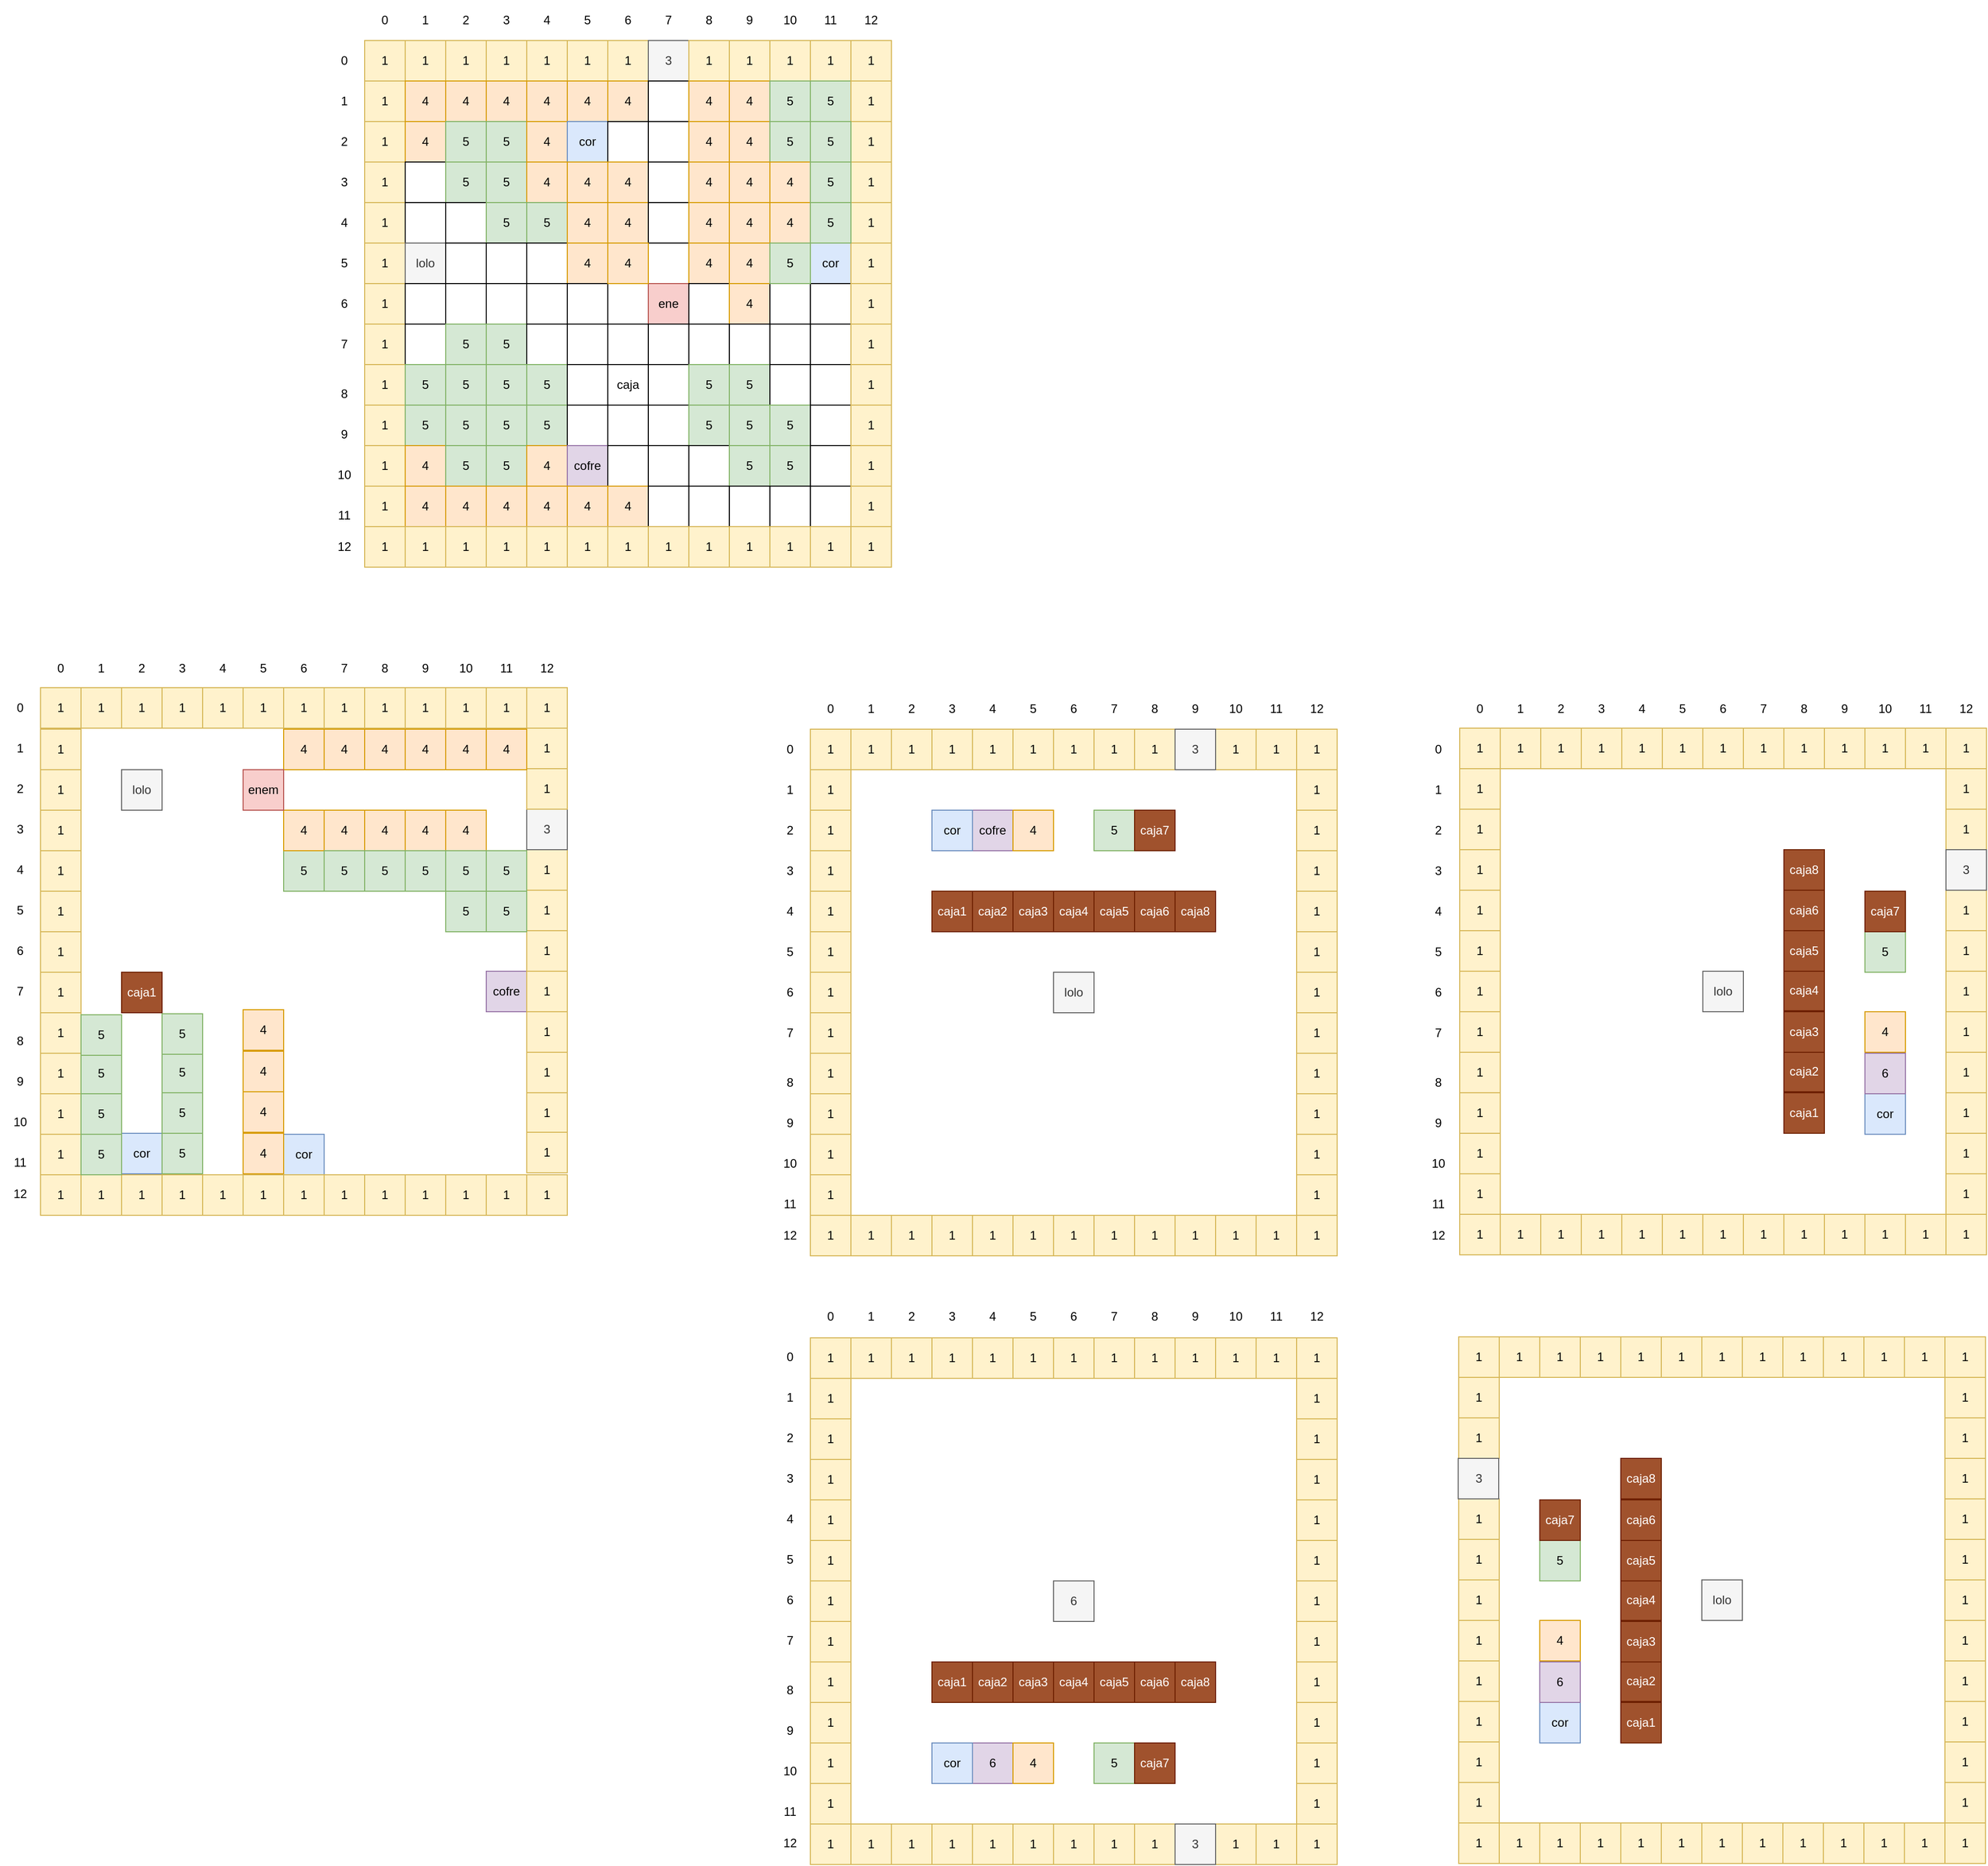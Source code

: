 <mxfile version="20.2.3" type="device"><diagram id="GZEZmHt2unhl7x0JOGCW" name="Página-1"><mxGraphModel dx="2120" dy="779" grid="1" gridSize="10" guides="1" tooltips="1" connect="1" arrows="1" fold="1" page="1" pageScale="1" pageWidth="827" pageHeight="1169" math="0" shadow="0"><root><mxCell id="0"/><mxCell id="1" parent="0"/><mxCell id="OVwi85aSKu4aguPLCzoL-2" value="1" style="whiteSpace=wrap;html=1;aspect=fixed;fillColor=#fff2cc;strokeColor=#d6b656;" parent="1" vertex="1"><mxGeometry x="120" y="160" width="40" height="40" as="geometry"/></mxCell><mxCell id="OVwi85aSKu4aguPLCzoL-3" value="1" style="whiteSpace=wrap;html=1;aspect=fixed;fillColor=#fff2cc;strokeColor=#d6b656;" parent="1" vertex="1"><mxGeometry x="120" y="200" width="40" height="40" as="geometry"/></mxCell><mxCell id="OVwi85aSKu4aguPLCzoL-4" value="1" style="whiteSpace=wrap;html=1;aspect=fixed;fillColor=#fff2cc;strokeColor=#d6b656;" parent="1" vertex="1"><mxGeometry x="120" y="240" width="40" height="40" as="geometry"/></mxCell><mxCell id="OVwi85aSKu4aguPLCzoL-5" value="1" style="whiteSpace=wrap;html=1;aspect=fixed;fillColor=#fff2cc;strokeColor=#d6b656;" parent="1" vertex="1"><mxGeometry x="120" y="280" width="40" height="40" as="geometry"/></mxCell><mxCell id="OVwi85aSKu4aguPLCzoL-6" value="1" style="whiteSpace=wrap;html=1;aspect=fixed;fillColor=#fff2cc;strokeColor=#d6b656;" parent="1" vertex="1"><mxGeometry x="120" y="320" width="40" height="40" as="geometry"/></mxCell><mxCell id="OVwi85aSKu4aguPLCzoL-7" value="1" style="whiteSpace=wrap;html=1;aspect=fixed;fillColor=#fff2cc;strokeColor=#d6b656;" parent="1" vertex="1"><mxGeometry x="120" y="360" width="40" height="40" as="geometry"/></mxCell><mxCell id="OVwi85aSKu4aguPLCzoL-8" value="1" style="whiteSpace=wrap;html=1;aspect=fixed;fillColor=#fff2cc;strokeColor=#d6b656;" parent="1" vertex="1"><mxGeometry x="120" y="400" width="40" height="40" as="geometry"/></mxCell><mxCell id="OVwi85aSKu4aguPLCzoL-12" value="1" style="whiteSpace=wrap;html=1;aspect=fixed;fillColor=#fff2cc;strokeColor=#d6b656;" parent="1" vertex="1"><mxGeometry x="120" y="440" width="40" height="40" as="geometry"/></mxCell><mxCell id="OVwi85aSKu4aguPLCzoL-13" value="1" style="whiteSpace=wrap;html=1;aspect=fixed;fillColor=#fff2cc;strokeColor=#d6b656;" parent="1" vertex="1"><mxGeometry x="120" y="480" width="40" height="40" as="geometry"/></mxCell><mxCell id="OVwi85aSKu4aguPLCzoL-14" value="1" style="whiteSpace=wrap;html=1;aspect=fixed;fillColor=#fff2cc;strokeColor=#d6b656;" parent="1" vertex="1"><mxGeometry x="120" y="520" width="40" height="40" as="geometry"/></mxCell><mxCell id="OVwi85aSKu4aguPLCzoL-15" value="1" style="whiteSpace=wrap;html=1;aspect=fixed;fillColor=#fff2cc;strokeColor=#d6b656;" parent="1" vertex="1"><mxGeometry x="120" y="560" width="40" height="40" as="geometry"/></mxCell><mxCell id="OVwi85aSKu4aguPLCzoL-16" value="1" style="whiteSpace=wrap;html=1;aspect=fixed;fillColor=#fff2cc;strokeColor=#d6b656;" parent="1" vertex="1"><mxGeometry x="120" y="600" width="40" height="40" as="geometry"/></mxCell><mxCell id="OVwi85aSKu4aguPLCzoL-17" value="1" style="whiteSpace=wrap;html=1;aspect=fixed;fillColor=#fff2cc;strokeColor=#d6b656;" parent="1" vertex="1"><mxGeometry x="120" y="640" width="40" height="40" as="geometry"/></mxCell><mxCell id="OVwi85aSKu4aguPLCzoL-18" value="1" style="whiteSpace=wrap;html=1;aspect=fixed;fillColor=#fff2cc;strokeColor=#d6b656;" parent="1" vertex="1"><mxGeometry x="160" y="160" width="40" height="40" as="geometry"/></mxCell><mxCell id="OVwi85aSKu4aguPLCzoL-19" value="4" style="whiteSpace=wrap;html=1;aspect=fixed;fillColor=#ffe6cc;strokeColor=#d79b00;" parent="1" vertex="1"><mxGeometry x="160" y="200" width="40" height="40" as="geometry"/></mxCell><mxCell id="OVwi85aSKu4aguPLCzoL-20" value="4" style="whiteSpace=wrap;html=1;aspect=fixed;fillColor=#ffe6cc;strokeColor=#d79b00;" parent="1" vertex="1"><mxGeometry x="160" y="240" width="40" height="40" as="geometry"/></mxCell><mxCell id="OVwi85aSKu4aguPLCzoL-21" value="" style="whiteSpace=wrap;html=1;aspect=fixed;" parent="1" vertex="1"><mxGeometry x="160" y="280" width="40" height="40" as="geometry"/></mxCell><mxCell id="OVwi85aSKu4aguPLCzoL-22" value="" style="whiteSpace=wrap;html=1;aspect=fixed;" parent="1" vertex="1"><mxGeometry x="160" y="320" width="40" height="40" as="geometry"/></mxCell><mxCell id="OVwi85aSKu4aguPLCzoL-23" value="lolo" style="whiteSpace=wrap;html=1;aspect=fixed;fillColor=#f5f5f5;fontColor=#333333;strokeColor=#666666;" parent="1" vertex="1"><mxGeometry x="160" y="360" width="40" height="40" as="geometry"/></mxCell><mxCell id="OVwi85aSKu4aguPLCzoL-24" value="" style="whiteSpace=wrap;html=1;aspect=fixed;" parent="1" vertex="1"><mxGeometry x="160" y="400" width="40" height="40" as="geometry"/></mxCell><mxCell id="OVwi85aSKu4aguPLCzoL-28" value="" style="whiteSpace=wrap;html=1;aspect=fixed;" parent="1" vertex="1"><mxGeometry x="160" y="440" width="40" height="40" as="geometry"/></mxCell><mxCell id="OVwi85aSKu4aguPLCzoL-29" value="5" style="whiteSpace=wrap;html=1;aspect=fixed;fillColor=#d5e8d4;strokeColor=#82b366;" parent="1" vertex="1"><mxGeometry x="160" y="480" width="40" height="40" as="geometry"/></mxCell><mxCell id="OVwi85aSKu4aguPLCzoL-30" value="5" style="whiteSpace=wrap;html=1;aspect=fixed;fillColor=#d5e8d4;strokeColor=#82b366;" parent="1" vertex="1"><mxGeometry x="160" y="520" width="40" height="40" as="geometry"/></mxCell><mxCell id="OVwi85aSKu4aguPLCzoL-31" value="4" style="whiteSpace=wrap;html=1;aspect=fixed;fillColor=#ffe6cc;strokeColor=#d79b00;" parent="1" vertex="1"><mxGeometry x="160" y="560" width="40" height="40" as="geometry"/></mxCell><mxCell id="OVwi85aSKu4aguPLCzoL-32" value="4" style="whiteSpace=wrap;html=1;aspect=fixed;fillColor=#ffe6cc;strokeColor=#d79b00;" parent="1" vertex="1"><mxGeometry x="160" y="600" width="40" height="40" as="geometry"/></mxCell><mxCell id="OVwi85aSKu4aguPLCzoL-33" value="1" style="whiteSpace=wrap;html=1;aspect=fixed;fillColor=#fff2cc;strokeColor=#d6b656;" parent="1" vertex="1"><mxGeometry x="160" y="640" width="40" height="40" as="geometry"/></mxCell><mxCell id="OVwi85aSKu4aguPLCzoL-34" value="1" style="whiteSpace=wrap;html=1;aspect=fixed;fillColor=#fff2cc;strokeColor=#d6b656;" parent="1" vertex="1"><mxGeometry x="200" y="160" width="40" height="40" as="geometry"/></mxCell><mxCell id="OVwi85aSKu4aguPLCzoL-35" value="4" style="whiteSpace=wrap;html=1;aspect=fixed;fillColor=#ffe6cc;strokeColor=#d79b00;" parent="1" vertex="1"><mxGeometry x="200" y="200" width="40" height="40" as="geometry"/></mxCell><mxCell id="OVwi85aSKu4aguPLCzoL-36" value="5" style="whiteSpace=wrap;html=1;aspect=fixed;fillColor=#d5e8d4;strokeColor=#82b366;" parent="1" vertex="1"><mxGeometry x="200" y="240" width="40" height="40" as="geometry"/></mxCell><mxCell id="OVwi85aSKu4aguPLCzoL-37" value="5" style="whiteSpace=wrap;html=1;aspect=fixed;fillColor=#d5e8d4;strokeColor=#82b366;" parent="1" vertex="1"><mxGeometry x="200" y="280" width="40" height="40" as="geometry"/></mxCell><mxCell id="OVwi85aSKu4aguPLCzoL-38" value="" style="whiteSpace=wrap;html=1;aspect=fixed;" parent="1" vertex="1"><mxGeometry x="200" y="320" width="40" height="40" as="geometry"/></mxCell><mxCell id="OVwi85aSKu4aguPLCzoL-39" value="" style="whiteSpace=wrap;html=1;aspect=fixed;" parent="1" vertex="1"><mxGeometry x="200" y="360" width="40" height="40" as="geometry"/></mxCell><mxCell id="OVwi85aSKu4aguPLCzoL-40" value="" style="whiteSpace=wrap;html=1;aspect=fixed;" parent="1" vertex="1"><mxGeometry x="200" y="400" width="40" height="40" as="geometry"/></mxCell><mxCell id="OVwi85aSKu4aguPLCzoL-44" value="5" style="whiteSpace=wrap;html=1;aspect=fixed;fillColor=#d5e8d4;strokeColor=#82b366;" parent="1" vertex="1"><mxGeometry x="200" y="440" width="40" height="40" as="geometry"/></mxCell><mxCell id="OVwi85aSKu4aguPLCzoL-45" value="5" style="whiteSpace=wrap;html=1;aspect=fixed;fillColor=#d5e8d4;strokeColor=#82b366;" parent="1" vertex="1"><mxGeometry x="200" y="480" width="40" height="40" as="geometry"/></mxCell><mxCell id="OVwi85aSKu4aguPLCzoL-46" value="5" style="whiteSpace=wrap;html=1;aspect=fixed;fillColor=#d5e8d4;strokeColor=#82b366;" parent="1" vertex="1"><mxGeometry x="200" y="520" width="40" height="40" as="geometry"/></mxCell><mxCell id="OVwi85aSKu4aguPLCzoL-47" value="5" style="whiteSpace=wrap;html=1;aspect=fixed;fillColor=#d5e8d4;strokeColor=#82b366;" parent="1" vertex="1"><mxGeometry x="200" y="560" width="40" height="40" as="geometry"/></mxCell><mxCell id="OVwi85aSKu4aguPLCzoL-48" value="4" style="whiteSpace=wrap;html=1;aspect=fixed;fillColor=#ffe6cc;strokeColor=#d79b00;" parent="1" vertex="1"><mxGeometry x="200" y="600" width="40" height="40" as="geometry"/></mxCell><mxCell id="OVwi85aSKu4aguPLCzoL-49" value="1" style="whiteSpace=wrap;html=1;aspect=fixed;fillColor=#fff2cc;strokeColor=#d6b656;" parent="1" vertex="1"><mxGeometry x="200" y="640" width="40" height="40" as="geometry"/></mxCell><mxCell id="OVwi85aSKu4aguPLCzoL-50" value="1" style="whiteSpace=wrap;html=1;aspect=fixed;fillColor=#fff2cc;strokeColor=#d6b656;" parent="1" vertex="1"><mxGeometry x="240" y="160" width="40" height="40" as="geometry"/></mxCell><mxCell id="OVwi85aSKu4aguPLCzoL-51" value="4" style="whiteSpace=wrap;html=1;aspect=fixed;fillColor=#ffe6cc;strokeColor=#d79b00;" parent="1" vertex="1"><mxGeometry x="240" y="200" width="40" height="40" as="geometry"/></mxCell><mxCell id="OVwi85aSKu4aguPLCzoL-52" value="5" style="whiteSpace=wrap;html=1;aspect=fixed;fillColor=#d5e8d4;strokeColor=#82b366;" parent="1" vertex="1"><mxGeometry x="240" y="240" width="40" height="40" as="geometry"/></mxCell><mxCell id="OVwi85aSKu4aguPLCzoL-53" value="5" style="whiteSpace=wrap;html=1;aspect=fixed;fillColor=#d5e8d4;strokeColor=#82b366;" parent="1" vertex="1"><mxGeometry x="240" y="280" width="40" height="40" as="geometry"/></mxCell><mxCell id="OVwi85aSKu4aguPLCzoL-54" value="5" style="whiteSpace=wrap;html=1;aspect=fixed;fillColor=#d5e8d4;strokeColor=#82b366;" parent="1" vertex="1"><mxGeometry x="240" y="320" width="40" height="40" as="geometry"/></mxCell><mxCell id="OVwi85aSKu4aguPLCzoL-55" value="" style="whiteSpace=wrap;html=1;aspect=fixed;" parent="1" vertex="1"><mxGeometry x="240" y="360" width="40" height="40" as="geometry"/></mxCell><mxCell id="OVwi85aSKu4aguPLCzoL-56" value="" style="whiteSpace=wrap;html=1;aspect=fixed;" parent="1" vertex="1"><mxGeometry x="240" y="400" width="40" height="40" as="geometry"/></mxCell><mxCell id="OVwi85aSKu4aguPLCzoL-60" value="5" style="whiteSpace=wrap;html=1;aspect=fixed;fillColor=#d5e8d4;strokeColor=#82b366;" parent="1" vertex="1"><mxGeometry x="240" y="440" width="40" height="40" as="geometry"/></mxCell><mxCell id="OVwi85aSKu4aguPLCzoL-61" value="5" style="whiteSpace=wrap;html=1;aspect=fixed;fillColor=#d5e8d4;strokeColor=#82b366;" parent="1" vertex="1"><mxGeometry x="240" y="480" width="40" height="40" as="geometry"/></mxCell><mxCell id="OVwi85aSKu4aguPLCzoL-62" value="5" style="whiteSpace=wrap;html=1;aspect=fixed;fillColor=#d5e8d4;strokeColor=#82b366;" parent="1" vertex="1"><mxGeometry x="240" y="520" width="40" height="40" as="geometry"/></mxCell><mxCell id="OVwi85aSKu4aguPLCzoL-63" value="5" style="whiteSpace=wrap;html=1;aspect=fixed;fillColor=#d5e8d4;strokeColor=#82b366;" parent="1" vertex="1"><mxGeometry x="240" y="560" width="40" height="40" as="geometry"/></mxCell><mxCell id="OVwi85aSKu4aguPLCzoL-64" value="4" style="whiteSpace=wrap;html=1;aspect=fixed;fillColor=#ffe6cc;strokeColor=#d79b00;" parent="1" vertex="1"><mxGeometry x="240" y="600" width="40" height="40" as="geometry"/></mxCell><mxCell id="OVwi85aSKu4aguPLCzoL-65" value="1" style="whiteSpace=wrap;html=1;aspect=fixed;fillColor=#fff2cc;strokeColor=#d6b656;" parent="1" vertex="1"><mxGeometry x="240" y="640" width="40" height="40" as="geometry"/></mxCell><mxCell id="OVwi85aSKu4aguPLCzoL-66" value="1" style="whiteSpace=wrap;html=1;aspect=fixed;fillColor=#fff2cc;strokeColor=#d6b656;" parent="1" vertex="1"><mxGeometry x="280" y="160" width="40" height="40" as="geometry"/></mxCell><mxCell id="OVwi85aSKu4aguPLCzoL-67" value="4" style="whiteSpace=wrap;html=1;aspect=fixed;fillColor=#ffe6cc;strokeColor=#d79b00;" parent="1" vertex="1"><mxGeometry x="280" y="200" width="40" height="40" as="geometry"/></mxCell><mxCell id="OVwi85aSKu4aguPLCzoL-68" value="4" style="whiteSpace=wrap;html=1;aspect=fixed;fillColor=#ffe6cc;strokeColor=#d79b00;" parent="1" vertex="1"><mxGeometry x="280" y="240" width="40" height="40" as="geometry"/></mxCell><mxCell id="OVwi85aSKu4aguPLCzoL-69" value="4" style="whiteSpace=wrap;html=1;aspect=fixed;fillColor=#ffe6cc;strokeColor=#d79b00;" parent="1" vertex="1"><mxGeometry x="280" y="280" width="40" height="40" as="geometry"/></mxCell><mxCell id="OVwi85aSKu4aguPLCzoL-70" value="5" style="whiteSpace=wrap;html=1;aspect=fixed;fillColor=#d5e8d4;strokeColor=#82b366;" parent="1" vertex="1"><mxGeometry x="280" y="320" width="40" height="40" as="geometry"/></mxCell><mxCell id="OVwi85aSKu4aguPLCzoL-71" value="" style="whiteSpace=wrap;html=1;aspect=fixed;" parent="1" vertex="1"><mxGeometry x="280" y="360" width="40" height="40" as="geometry"/></mxCell><mxCell id="OVwi85aSKu4aguPLCzoL-72" value="" style="whiteSpace=wrap;html=1;aspect=fixed;" parent="1" vertex="1"><mxGeometry x="280" y="400" width="40" height="40" as="geometry"/></mxCell><mxCell id="OVwi85aSKu4aguPLCzoL-76" value="" style="whiteSpace=wrap;html=1;aspect=fixed;" parent="1" vertex="1"><mxGeometry x="280" y="440" width="40" height="40" as="geometry"/></mxCell><mxCell id="OVwi85aSKu4aguPLCzoL-77" value="5" style="whiteSpace=wrap;html=1;aspect=fixed;fillColor=#d5e8d4;strokeColor=#82b366;" parent="1" vertex="1"><mxGeometry x="280" y="480" width="40" height="40" as="geometry"/></mxCell><mxCell id="OVwi85aSKu4aguPLCzoL-78" value="5" style="whiteSpace=wrap;html=1;aspect=fixed;fillColor=#d5e8d4;strokeColor=#82b366;" parent="1" vertex="1"><mxGeometry x="280" y="520" width="40" height="40" as="geometry"/></mxCell><mxCell id="OVwi85aSKu4aguPLCzoL-79" value="4" style="whiteSpace=wrap;html=1;aspect=fixed;fillColor=#ffe6cc;strokeColor=#d79b00;" parent="1" vertex="1"><mxGeometry x="280" y="560" width="40" height="40" as="geometry"/></mxCell><mxCell id="OVwi85aSKu4aguPLCzoL-80" value="4" style="whiteSpace=wrap;html=1;aspect=fixed;fillColor=#ffe6cc;strokeColor=#d79b00;" parent="1" vertex="1"><mxGeometry x="280" y="600" width="40" height="40" as="geometry"/></mxCell><mxCell id="OVwi85aSKu4aguPLCzoL-81" value="1" style="whiteSpace=wrap;html=1;aspect=fixed;fillColor=#fff2cc;strokeColor=#d6b656;" parent="1" vertex="1"><mxGeometry x="280" y="640" width="40" height="40" as="geometry"/></mxCell><mxCell id="OVwi85aSKu4aguPLCzoL-82" value="1" style="whiteSpace=wrap;html=1;aspect=fixed;fillColor=#fff2cc;strokeColor=#d6b656;" parent="1" vertex="1"><mxGeometry x="320" y="160" width="40" height="40" as="geometry"/></mxCell><mxCell id="OVwi85aSKu4aguPLCzoL-83" value="4" style="whiteSpace=wrap;html=1;aspect=fixed;fillColor=#ffe6cc;strokeColor=#d79b00;" parent="1" vertex="1"><mxGeometry x="320" y="200" width="40" height="40" as="geometry"/></mxCell><mxCell id="OVwi85aSKu4aguPLCzoL-84" value="cor" style="whiteSpace=wrap;html=1;aspect=fixed;fillColor=#dae8fc;strokeColor=#6c8ebf;" parent="1" vertex="1"><mxGeometry x="320" y="240" width="40" height="40" as="geometry"/></mxCell><mxCell id="OVwi85aSKu4aguPLCzoL-85" value="4" style="whiteSpace=wrap;html=1;aspect=fixed;fillColor=#ffe6cc;strokeColor=#d79b00;" parent="1" vertex="1"><mxGeometry x="320" y="280" width="40" height="40" as="geometry"/></mxCell><mxCell id="OVwi85aSKu4aguPLCzoL-86" value="4" style="whiteSpace=wrap;html=1;aspect=fixed;fillColor=#ffe6cc;strokeColor=#d79b00;" parent="1" vertex="1"><mxGeometry x="320" y="320" width="40" height="40" as="geometry"/></mxCell><mxCell id="OVwi85aSKu4aguPLCzoL-87" value="4" style="whiteSpace=wrap;html=1;aspect=fixed;fillColor=#ffe6cc;strokeColor=#d79b00;" parent="1" vertex="1"><mxGeometry x="320" y="360" width="40" height="40" as="geometry"/></mxCell><mxCell id="OVwi85aSKu4aguPLCzoL-88" value="" style="whiteSpace=wrap;html=1;aspect=fixed;" parent="1" vertex="1"><mxGeometry x="320" y="400" width="40" height="40" as="geometry"/></mxCell><mxCell id="OVwi85aSKu4aguPLCzoL-92" value="" style="whiteSpace=wrap;html=1;aspect=fixed;" parent="1" vertex="1"><mxGeometry x="320" y="440" width="40" height="40" as="geometry"/></mxCell><mxCell id="OVwi85aSKu4aguPLCzoL-93" value="" style="whiteSpace=wrap;html=1;aspect=fixed;" parent="1" vertex="1"><mxGeometry x="320" y="480" width="40" height="40" as="geometry"/></mxCell><mxCell id="OVwi85aSKu4aguPLCzoL-94" value="" style="whiteSpace=wrap;html=1;aspect=fixed;" parent="1" vertex="1"><mxGeometry x="320" y="520" width="40" height="40" as="geometry"/></mxCell><mxCell id="OVwi85aSKu4aguPLCzoL-95" value="cofre" style="whiteSpace=wrap;html=1;aspect=fixed;fillColor=#e1d5e7;strokeColor=#9673a6;" parent="1" vertex="1"><mxGeometry x="320" y="560" width="40" height="40" as="geometry"/></mxCell><mxCell id="OVwi85aSKu4aguPLCzoL-96" value="4" style="whiteSpace=wrap;html=1;aspect=fixed;fillColor=#ffe6cc;strokeColor=#d79b00;" parent="1" vertex="1"><mxGeometry x="320" y="600" width="40" height="40" as="geometry"/></mxCell><mxCell id="OVwi85aSKu4aguPLCzoL-97" value="1" style="whiteSpace=wrap;html=1;aspect=fixed;fillColor=#fff2cc;strokeColor=#d6b656;" parent="1" vertex="1"><mxGeometry x="320" y="640" width="40" height="40" as="geometry"/></mxCell><mxCell id="OVwi85aSKu4aguPLCzoL-98" value="1" style="whiteSpace=wrap;html=1;aspect=fixed;fillColor=#fff2cc;strokeColor=#d6b656;" parent="1" vertex="1"><mxGeometry x="360" y="160" width="40" height="40" as="geometry"/></mxCell><mxCell id="OVwi85aSKu4aguPLCzoL-99" value="4" style="whiteSpace=wrap;html=1;aspect=fixed;fillColor=#ffe6cc;strokeColor=#d79b00;" parent="1" vertex="1"><mxGeometry x="360" y="200" width="40" height="40" as="geometry"/></mxCell><mxCell id="OVwi85aSKu4aguPLCzoL-100" value="" style="whiteSpace=wrap;html=1;aspect=fixed;" parent="1" vertex="1"><mxGeometry x="360" y="240" width="40" height="40" as="geometry"/></mxCell><mxCell id="OVwi85aSKu4aguPLCzoL-101" value="4" style="whiteSpace=wrap;html=1;aspect=fixed;fillColor=#ffe6cc;strokeColor=#d79b00;" parent="1" vertex="1"><mxGeometry x="360" y="280" width="40" height="40" as="geometry"/></mxCell><mxCell id="OVwi85aSKu4aguPLCzoL-102" value="4" style="whiteSpace=wrap;html=1;aspect=fixed;fillColor=#ffe6cc;strokeColor=#d79b00;" parent="1" vertex="1"><mxGeometry x="360" y="320" width="40" height="40" as="geometry"/></mxCell><mxCell id="OVwi85aSKu4aguPLCzoL-104" value="" style="whiteSpace=wrap;html=1;aspect=fixed;" parent="1" vertex="1"><mxGeometry x="360" y="400" width="40" height="40" as="geometry"/></mxCell><mxCell id="OVwi85aSKu4aguPLCzoL-108" value="" style="whiteSpace=wrap;html=1;aspect=fixed;" parent="1" vertex="1"><mxGeometry x="360" y="440" width="40" height="40" as="geometry"/></mxCell><mxCell id="OVwi85aSKu4aguPLCzoL-109" value="caja" style="whiteSpace=wrap;html=1;aspect=fixed;" parent="1" vertex="1"><mxGeometry x="360" y="480" width="40" height="40" as="geometry"/></mxCell><mxCell id="OVwi85aSKu4aguPLCzoL-110" value="" style="whiteSpace=wrap;html=1;aspect=fixed;" parent="1" vertex="1"><mxGeometry x="360" y="520" width="40" height="40" as="geometry"/></mxCell><mxCell id="OVwi85aSKu4aguPLCzoL-111" value="" style="whiteSpace=wrap;html=1;aspect=fixed;" parent="1" vertex="1"><mxGeometry x="360" y="560" width="40" height="40" as="geometry"/></mxCell><mxCell id="OVwi85aSKu4aguPLCzoL-112" value="4" style="whiteSpace=wrap;html=1;aspect=fixed;fillColor=#ffe6cc;strokeColor=#d79b00;" parent="1" vertex="1"><mxGeometry x="360" y="600" width="40" height="40" as="geometry"/></mxCell><mxCell id="OVwi85aSKu4aguPLCzoL-113" value="1" style="whiteSpace=wrap;html=1;aspect=fixed;fillColor=#fff2cc;strokeColor=#d6b656;" parent="1" vertex="1"><mxGeometry x="360" y="640" width="40" height="40" as="geometry"/></mxCell><mxCell id="OVwi85aSKu4aguPLCzoL-114" value="3" style="whiteSpace=wrap;html=1;aspect=fixed;fillColor=#f5f5f5;strokeColor=#666666;fontColor=#333333;" parent="1" vertex="1"><mxGeometry x="400" y="160" width="40" height="40" as="geometry"/></mxCell><mxCell id="OVwi85aSKu4aguPLCzoL-115" value="" style="whiteSpace=wrap;html=1;aspect=fixed;" parent="1" vertex="1"><mxGeometry x="400" y="200" width="40" height="40" as="geometry"/></mxCell><mxCell id="OVwi85aSKu4aguPLCzoL-116" value="" style="whiteSpace=wrap;html=1;aspect=fixed;" parent="1" vertex="1"><mxGeometry x="400" y="240" width="40" height="40" as="geometry"/></mxCell><mxCell id="OVwi85aSKu4aguPLCzoL-117" value="" style="whiteSpace=wrap;html=1;aspect=fixed;" parent="1" vertex="1"><mxGeometry x="400" y="280" width="40" height="40" as="geometry"/></mxCell><mxCell id="OVwi85aSKu4aguPLCzoL-118" value="" style="whiteSpace=wrap;html=1;aspect=fixed;" parent="1" vertex="1"><mxGeometry x="400" y="320" width="40" height="40" as="geometry"/></mxCell><mxCell id="OVwi85aSKu4aguPLCzoL-119" value="" style="whiteSpace=wrap;html=1;aspect=fixed;" parent="1" vertex="1"><mxGeometry x="400" y="360" width="40" height="40" as="geometry"/></mxCell><mxCell id="OVwi85aSKu4aguPLCzoL-120" value="ene" style="whiteSpace=wrap;html=1;aspect=fixed;fillColor=#f8cecc;strokeColor=#b85450;" parent="1" vertex="1"><mxGeometry x="400" y="400" width="40" height="40" as="geometry"/></mxCell><mxCell id="OVwi85aSKu4aguPLCzoL-124" value="" style="whiteSpace=wrap;html=1;aspect=fixed;" parent="1" vertex="1"><mxGeometry x="400" y="440" width="40" height="40" as="geometry"/></mxCell><mxCell id="OVwi85aSKu4aguPLCzoL-125" value="" style="whiteSpace=wrap;html=1;aspect=fixed;" parent="1" vertex="1"><mxGeometry x="400" y="480" width="40" height="40" as="geometry"/></mxCell><mxCell id="OVwi85aSKu4aguPLCzoL-126" value="" style="whiteSpace=wrap;html=1;aspect=fixed;" parent="1" vertex="1"><mxGeometry x="400" y="520" width="40" height="40" as="geometry"/></mxCell><mxCell id="OVwi85aSKu4aguPLCzoL-127" value="" style="whiteSpace=wrap;html=1;aspect=fixed;" parent="1" vertex="1"><mxGeometry x="400" y="560" width="40" height="40" as="geometry"/></mxCell><mxCell id="OVwi85aSKu4aguPLCzoL-128" value="" style="whiteSpace=wrap;html=1;aspect=fixed;" parent="1" vertex="1"><mxGeometry x="400" y="600" width="40" height="40" as="geometry"/></mxCell><mxCell id="OVwi85aSKu4aguPLCzoL-129" value="1" style="whiteSpace=wrap;html=1;aspect=fixed;fillColor=#fff2cc;strokeColor=#d6b656;" parent="1" vertex="1"><mxGeometry x="400" y="640" width="40" height="40" as="geometry"/></mxCell><mxCell id="OVwi85aSKu4aguPLCzoL-130" value="1" style="whiteSpace=wrap;html=1;aspect=fixed;fillColor=#fff2cc;strokeColor=#d6b656;" parent="1" vertex="1"><mxGeometry x="440" y="160" width="40" height="40" as="geometry"/></mxCell><mxCell id="OVwi85aSKu4aguPLCzoL-131" value="4" style="whiteSpace=wrap;html=1;aspect=fixed;fillColor=#ffe6cc;strokeColor=#d79b00;" parent="1" vertex="1"><mxGeometry x="440" y="200" width="40" height="40" as="geometry"/></mxCell><mxCell id="OVwi85aSKu4aguPLCzoL-132" value="4" style="whiteSpace=wrap;html=1;aspect=fixed;fillColor=#ffe6cc;strokeColor=#d79b00;" parent="1" vertex="1"><mxGeometry x="440" y="240" width="40" height="40" as="geometry"/></mxCell><mxCell id="OVwi85aSKu4aguPLCzoL-133" value="4" style="whiteSpace=wrap;html=1;aspect=fixed;fillColor=#ffe6cc;strokeColor=#d79b00;" parent="1" vertex="1"><mxGeometry x="440" y="280" width="40" height="40" as="geometry"/></mxCell><mxCell id="OVwi85aSKu4aguPLCzoL-134" value="4" style="whiteSpace=wrap;html=1;aspect=fixed;fillColor=#ffe6cc;strokeColor=#d79b00;" parent="1" vertex="1"><mxGeometry x="440" y="320" width="40" height="40" as="geometry"/></mxCell><mxCell id="OVwi85aSKu4aguPLCzoL-135" value="4" style="whiteSpace=wrap;html=1;aspect=fixed;fillColor=#ffe6cc;strokeColor=#d79b00;" parent="1" vertex="1"><mxGeometry x="440" y="360" width="40" height="40" as="geometry"/></mxCell><mxCell id="OVwi85aSKu4aguPLCzoL-136" value="" style="whiteSpace=wrap;html=1;aspect=fixed;" parent="1" vertex="1"><mxGeometry x="440" y="400" width="40" height="40" as="geometry"/></mxCell><mxCell id="OVwi85aSKu4aguPLCzoL-140" value="" style="whiteSpace=wrap;html=1;aspect=fixed;" parent="1" vertex="1"><mxGeometry x="440" y="440" width="40" height="40" as="geometry"/></mxCell><mxCell id="OVwi85aSKu4aguPLCzoL-141" value="5" style="whiteSpace=wrap;html=1;aspect=fixed;fillColor=#d5e8d4;strokeColor=#82b366;" parent="1" vertex="1"><mxGeometry x="440" y="480" width="40" height="40" as="geometry"/></mxCell><mxCell id="OVwi85aSKu4aguPLCzoL-142" value="5" style="whiteSpace=wrap;html=1;aspect=fixed;fillColor=#d5e8d4;strokeColor=#82b366;" parent="1" vertex="1"><mxGeometry x="440" y="520" width="40" height="40" as="geometry"/></mxCell><mxCell id="OVwi85aSKu4aguPLCzoL-143" value="" style="whiteSpace=wrap;html=1;aspect=fixed;" parent="1" vertex="1"><mxGeometry x="440" y="560" width="40" height="40" as="geometry"/></mxCell><mxCell id="OVwi85aSKu4aguPLCzoL-144" value="" style="whiteSpace=wrap;html=1;aspect=fixed;" parent="1" vertex="1"><mxGeometry x="440" y="600" width="40" height="40" as="geometry"/></mxCell><mxCell id="OVwi85aSKu4aguPLCzoL-145" value="1" style="whiteSpace=wrap;html=1;aspect=fixed;fillColor=#fff2cc;strokeColor=#d6b656;" parent="1" vertex="1"><mxGeometry x="440" y="640" width="40" height="40" as="geometry"/></mxCell><mxCell id="OVwi85aSKu4aguPLCzoL-146" value="1" style="whiteSpace=wrap;html=1;aspect=fixed;fillColor=#fff2cc;strokeColor=#d6b656;" parent="1" vertex="1"><mxGeometry x="480" y="160" width="40" height="40" as="geometry"/></mxCell><mxCell id="OVwi85aSKu4aguPLCzoL-147" value="4" style="whiteSpace=wrap;html=1;aspect=fixed;fillColor=#ffe6cc;strokeColor=#d79b00;" parent="1" vertex="1"><mxGeometry x="480" y="200" width="40" height="40" as="geometry"/></mxCell><mxCell id="OVwi85aSKu4aguPLCzoL-148" value="4" style="whiteSpace=wrap;html=1;aspect=fixed;fillColor=#ffe6cc;strokeColor=#d79b00;" parent="1" vertex="1"><mxGeometry x="480" y="240" width="40" height="40" as="geometry"/></mxCell><mxCell id="OVwi85aSKu4aguPLCzoL-149" value="4" style="whiteSpace=wrap;html=1;aspect=fixed;fillColor=#ffe6cc;strokeColor=#d79b00;" parent="1" vertex="1"><mxGeometry x="480" y="280" width="40" height="40" as="geometry"/></mxCell><mxCell id="OVwi85aSKu4aguPLCzoL-150" value="4" style="whiteSpace=wrap;html=1;aspect=fixed;fillColor=#ffe6cc;strokeColor=#d79b00;" parent="1" vertex="1"><mxGeometry x="480" y="320" width="40" height="40" as="geometry"/></mxCell><mxCell id="OVwi85aSKu4aguPLCzoL-151" value="4" style="whiteSpace=wrap;html=1;aspect=fixed;fillColor=#ffe6cc;strokeColor=#d79b00;" parent="1" vertex="1"><mxGeometry x="480" y="360" width="40" height="40" as="geometry"/></mxCell><mxCell id="OVwi85aSKu4aguPLCzoL-152" value="4" style="whiteSpace=wrap;html=1;aspect=fixed;fillColor=#ffe6cc;strokeColor=#d79b00;" parent="1" vertex="1"><mxGeometry x="480" y="400" width="40" height="40" as="geometry"/></mxCell><mxCell id="OVwi85aSKu4aguPLCzoL-156" value="" style="whiteSpace=wrap;html=1;aspect=fixed;" parent="1" vertex="1"><mxGeometry x="480" y="440" width="40" height="40" as="geometry"/></mxCell><mxCell id="OVwi85aSKu4aguPLCzoL-157" value="5" style="whiteSpace=wrap;html=1;aspect=fixed;fillColor=#d5e8d4;strokeColor=#82b366;" parent="1" vertex="1"><mxGeometry x="480" y="480" width="40" height="40" as="geometry"/></mxCell><mxCell id="OVwi85aSKu4aguPLCzoL-158" value="5" style="whiteSpace=wrap;html=1;aspect=fixed;fillColor=#d5e8d4;strokeColor=#82b366;" parent="1" vertex="1"><mxGeometry x="480" y="520" width="40" height="40" as="geometry"/></mxCell><mxCell id="OVwi85aSKu4aguPLCzoL-159" value="5" style="whiteSpace=wrap;html=1;aspect=fixed;fillColor=#d5e8d4;strokeColor=#82b366;" parent="1" vertex="1"><mxGeometry x="480" y="560" width="40" height="40" as="geometry"/></mxCell><mxCell id="OVwi85aSKu4aguPLCzoL-160" value="" style="whiteSpace=wrap;html=1;aspect=fixed;" parent="1" vertex="1"><mxGeometry x="480" y="600" width="40" height="40" as="geometry"/></mxCell><mxCell id="OVwi85aSKu4aguPLCzoL-161" value="1" style="whiteSpace=wrap;html=1;aspect=fixed;fillColor=#fff2cc;strokeColor=#d6b656;" parent="1" vertex="1"><mxGeometry x="480" y="640" width="40" height="40" as="geometry"/></mxCell><mxCell id="OVwi85aSKu4aguPLCzoL-162" value="1" style="whiteSpace=wrap;html=1;aspect=fixed;fillColor=#fff2cc;strokeColor=#d6b656;" parent="1" vertex="1"><mxGeometry x="520" y="160" width="40" height="40" as="geometry"/></mxCell><mxCell id="OVwi85aSKu4aguPLCzoL-163" value="5" style="whiteSpace=wrap;html=1;aspect=fixed;fillColor=#d5e8d4;strokeColor=#82b366;" parent="1" vertex="1"><mxGeometry x="520" y="200" width="40" height="40" as="geometry"/></mxCell><mxCell id="OVwi85aSKu4aguPLCzoL-164" value="5" style="whiteSpace=wrap;html=1;aspect=fixed;fillColor=#d5e8d4;strokeColor=#82b366;" parent="1" vertex="1"><mxGeometry x="520" y="240" width="40" height="40" as="geometry"/></mxCell><mxCell id="OVwi85aSKu4aguPLCzoL-165" value="4" style="whiteSpace=wrap;html=1;aspect=fixed;fillColor=#ffe6cc;strokeColor=#d79b00;" parent="1" vertex="1"><mxGeometry x="520" y="280" width="40" height="40" as="geometry"/></mxCell><mxCell id="OVwi85aSKu4aguPLCzoL-166" value="4" style="whiteSpace=wrap;html=1;aspect=fixed;fillColor=#ffe6cc;strokeColor=#d79b00;" parent="1" vertex="1"><mxGeometry x="520" y="320" width="40" height="40" as="geometry"/></mxCell><mxCell id="OVwi85aSKu4aguPLCzoL-167" value="" style="whiteSpace=wrap;html=1;aspect=fixed;" parent="1" vertex="1"><mxGeometry x="520" y="360" width="40" height="40" as="geometry"/></mxCell><mxCell id="OVwi85aSKu4aguPLCzoL-168" value="" style="whiteSpace=wrap;html=1;aspect=fixed;" parent="1" vertex="1"><mxGeometry x="520" y="400" width="40" height="40" as="geometry"/></mxCell><mxCell id="OVwi85aSKu4aguPLCzoL-172" value="" style="whiteSpace=wrap;html=1;aspect=fixed;" parent="1" vertex="1"><mxGeometry x="520" y="440" width="40" height="40" as="geometry"/></mxCell><mxCell id="OVwi85aSKu4aguPLCzoL-173" value="" style="whiteSpace=wrap;html=1;aspect=fixed;" parent="1" vertex="1"><mxGeometry x="520" y="480" width="40" height="40" as="geometry"/></mxCell><mxCell id="OVwi85aSKu4aguPLCzoL-174" value="5" style="whiteSpace=wrap;html=1;aspect=fixed;fillColor=#d5e8d4;strokeColor=#82b366;" parent="1" vertex="1"><mxGeometry x="520" y="520" width="40" height="40" as="geometry"/></mxCell><mxCell id="OVwi85aSKu4aguPLCzoL-175" value="5" style="whiteSpace=wrap;html=1;aspect=fixed;fillColor=#d5e8d4;strokeColor=#82b366;" parent="1" vertex="1"><mxGeometry x="520" y="560" width="40" height="40" as="geometry"/></mxCell><mxCell id="OVwi85aSKu4aguPLCzoL-176" value="" style="whiteSpace=wrap;html=1;aspect=fixed;" parent="1" vertex="1"><mxGeometry x="520" y="600" width="40" height="40" as="geometry"/></mxCell><mxCell id="OVwi85aSKu4aguPLCzoL-177" value="1" style="whiteSpace=wrap;html=1;aspect=fixed;fillColor=#fff2cc;strokeColor=#d6b656;" parent="1" vertex="1"><mxGeometry x="520" y="640" width="40" height="40" as="geometry"/></mxCell><mxCell id="OVwi85aSKu4aguPLCzoL-178" value="1" style="whiteSpace=wrap;html=1;aspect=fixed;fillColor=#fff2cc;strokeColor=#d6b656;" parent="1" vertex="1"><mxGeometry x="560" y="160" width="40" height="40" as="geometry"/></mxCell><mxCell id="OVwi85aSKu4aguPLCzoL-179" value="5" style="whiteSpace=wrap;html=1;aspect=fixed;fillColor=#d5e8d4;strokeColor=#82b366;" parent="1" vertex="1"><mxGeometry x="560" y="200" width="40" height="40" as="geometry"/></mxCell><mxCell id="OVwi85aSKu4aguPLCzoL-180" value="" style="whiteSpace=wrap;html=1;aspect=fixed;" parent="1" vertex="1"><mxGeometry x="560" y="240" width="40" height="40" as="geometry"/></mxCell><mxCell id="OVwi85aSKu4aguPLCzoL-181" value="" style="whiteSpace=wrap;html=1;aspect=fixed;" parent="1" vertex="1"><mxGeometry x="560" y="280" width="40" height="40" as="geometry"/></mxCell><mxCell id="OVwi85aSKu4aguPLCzoL-182" value="" style="whiteSpace=wrap;html=1;aspect=fixed;" parent="1" vertex="1"><mxGeometry x="560" y="320" width="40" height="40" as="geometry"/></mxCell><mxCell id="OVwi85aSKu4aguPLCzoL-183" value="cor" style="whiteSpace=wrap;html=1;aspect=fixed;fillColor=#dae8fc;strokeColor=#6c8ebf;" parent="1" vertex="1"><mxGeometry x="560" y="360" width="40" height="40" as="geometry"/></mxCell><mxCell id="OVwi85aSKu4aguPLCzoL-184" value="" style="whiteSpace=wrap;html=1;aspect=fixed;" parent="1" vertex="1"><mxGeometry x="560" y="400" width="40" height="40" as="geometry"/></mxCell><mxCell id="OVwi85aSKu4aguPLCzoL-188" value="" style="whiteSpace=wrap;html=1;aspect=fixed;" parent="1" vertex="1"><mxGeometry x="560" y="440" width="40" height="40" as="geometry"/></mxCell><mxCell id="OVwi85aSKu4aguPLCzoL-189" value="" style="whiteSpace=wrap;html=1;aspect=fixed;" parent="1" vertex="1"><mxGeometry x="560" y="480" width="40" height="40" as="geometry"/></mxCell><mxCell id="OVwi85aSKu4aguPLCzoL-190" value="" style="whiteSpace=wrap;html=1;aspect=fixed;" parent="1" vertex="1"><mxGeometry x="560" y="520" width="40" height="40" as="geometry"/></mxCell><mxCell id="OVwi85aSKu4aguPLCzoL-191" value="" style="whiteSpace=wrap;html=1;aspect=fixed;" parent="1" vertex="1"><mxGeometry x="560" y="560" width="40" height="40" as="geometry"/></mxCell><mxCell id="OVwi85aSKu4aguPLCzoL-192" value="" style="whiteSpace=wrap;html=1;aspect=fixed;" parent="1" vertex="1"><mxGeometry x="560" y="600" width="40" height="40" as="geometry"/></mxCell><mxCell id="OVwi85aSKu4aguPLCzoL-193" value="1" style="whiteSpace=wrap;html=1;aspect=fixed;fillColor=#fff2cc;strokeColor=#d6b656;" parent="1" vertex="1"><mxGeometry x="560" y="640" width="40" height="40" as="geometry"/></mxCell><mxCell id="OVwi85aSKu4aguPLCzoL-242" value="1" style="whiteSpace=wrap;html=1;aspect=fixed;fillColor=#fff2cc;strokeColor=#d6b656;" parent="1" vertex="1"><mxGeometry x="600" y="160" width="40" height="40" as="geometry"/></mxCell><mxCell id="OVwi85aSKu4aguPLCzoL-243" value="1" style="whiteSpace=wrap;html=1;aspect=fixed;fillColor=#fff2cc;strokeColor=#d6b656;" parent="1" vertex="1"><mxGeometry x="600" y="200" width="40" height="40" as="geometry"/></mxCell><mxCell id="OVwi85aSKu4aguPLCzoL-244" value="1" style="whiteSpace=wrap;html=1;aspect=fixed;fillColor=#fff2cc;strokeColor=#d6b656;" parent="1" vertex="1"><mxGeometry x="600" y="240" width="40" height="40" as="geometry"/></mxCell><mxCell id="OVwi85aSKu4aguPLCzoL-245" value="1" style="whiteSpace=wrap;html=1;aspect=fixed;fillColor=#fff2cc;strokeColor=#d6b656;" parent="1" vertex="1"><mxGeometry x="600" y="280" width="40" height="40" as="geometry"/></mxCell><mxCell id="OVwi85aSKu4aguPLCzoL-246" value="1" style="whiteSpace=wrap;html=1;aspect=fixed;fillColor=#fff2cc;strokeColor=#d6b656;" parent="1" vertex="1"><mxGeometry x="600" y="320" width="40" height="40" as="geometry"/></mxCell><mxCell id="OVwi85aSKu4aguPLCzoL-247" value="1" style="whiteSpace=wrap;html=1;aspect=fixed;fillColor=#fff2cc;strokeColor=#d6b656;" parent="1" vertex="1"><mxGeometry x="600" y="360" width="40" height="40" as="geometry"/></mxCell><mxCell id="OVwi85aSKu4aguPLCzoL-248" value="1" style="whiteSpace=wrap;html=1;aspect=fixed;fillColor=#fff2cc;strokeColor=#d6b656;" parent="1" vertex="1"><mxGeometry x="600" y="400" width="40" height="40" as="geometry"/></mxCell><mxCell id="OVwi85aSKu4aguPLCzoL-252" value="1" style="whiteSpace=wrap;html=1;aspect=fixed;fillColor=#fff2cc;strokeColor=#d6b656;" parent="1" vertex="1"><mxGeometry x="600" y="440" width="40" height="40" as="geometry"/></mxCell><mxCell id="OVwi85aSKu4aguPLCzoL-253" value="1" style="whiteSpace=wrap;html=1;aspect=fixed;fillColor=#fff2cc;strokeColor=#d6b656;" parent="1" vertex="1"><mxGeometry x="600" y="480" width="40" height="40" as="geometry"/></mxCell><mxCell id="OVwi85aSKu4aguPLCzoL-254" value="1" style="whiteSpace=wrap;html=1;aspect=fixed;fillColor=#fff2cc;strokeColor=#d6b656;" parent="1" vertex="1"><mxGeometry x="600" y="520" width="40" height="40" as="geometry"/></mxCell><mxCell id="OVwi85aSKu4aguPLCzoL-255" value="1" style="whiteSpace=wrap;html=1;aspect=fixed;fillColor=#fff2cc;strokeColor=#d6b656;" parent="1" vertex="1"><mxGeometry x="600" y="560" width="40" height="40" as="geometry"/></mxCell><mxCell id="OVwi85aSKu4aguPLCzoL-256" value="1" style="whiteSpace=wrap;html=1;aspect=fixed;fillColor=#fff2cc;strokeColor=#d6b656;" parent="1" vertex="1"><mxGeometry x="600" y="600" width="40" height="40" as="geometry"/></mxCell><mxCell id="OVwi85aSKu4aguPLCzoL-257" value="1" style="whiteSpace=wrap;html=1;aspect=fixed;fillColor=#fff2cc;strokeColor=#d6b656;" parent="1" vertex="1"><mxGeometry x="600" y="640" width="40" height="40" as="geometry"/></mxCell><mxCell id="OVwi85aSKu4aguPLCzoL-259" value="5" style="whiteSpace=wrap;html=1;aspect=fixed;fillColor=#d5e8d4;strokeColor=#82b366;" parent="1" vertex="1"><mxGeometry x="520" y="360" width="40" height="40" as="geometry"/></mxCell><mxCell id="OVwi85aSKu4aguPLCzoL-261" value="5" style="whiteSpace=wrap;html=1;aspect=fixed;fillColor=#d5e8d4;strokeColor=#82b366;" parent="1" vertex="1"><mxGeometry x="560" y="320" width="40" height="40" as="geometry"/></mxCell><mxCell id="OVwi85aSKu4aguPLCzoL-262" value="5" style="whiteSpace=wrap;html=1;aspect=fixed;fillColor=#d5e8d4;strokeColor=#82b366;" parent="1" vertex="1"><mxGeometry x="560" y="280" width="40" height="40" as="geometry"/></mxCell><mxCell id="OVwi85aSKu4aguPLCzoL-263" value="5" style="whiteSpace=wrap;html=1;aspect=fixed;fillColor=#d5e8d4;strokeColor=#82b366;" parent="1" vertex="1"><mxGeometry x="560" y="240" width="40" height="40" as="geometry"/></mxCell><mxCell id="OVwi85aSKu4aguPLCzoL-264" value="4" style="whiteSpace=wrap;html=1;aspect=fixed;fillColor=#ffe6cc;strokeColor=#d79b00;" parent="1" vertex="1"><mxGeometry x="360" y="360" width="40" height="40" as="geometry"/></mxCell><mxCell id="OVwi85aSKu4aguPLCzoL-318" value="lolo" style="whiteSpace=wrap;html=1;aspect=fixed;fillColor=#f5f5f5;fontColor=#333333;strokeColor=#666666;" parent="1" vertex="1"><mxGeometry x="-120" y="880" width="40" height="40" as="geometry"/></mxCell><mxCell id="OVwi85aSKu4aguPLCzoL-332" value="cofre" style="whiteSpace=wrap;html=1;aspect=fixed;fillColor=#e1d5e7;strokeColor=#9673a6;" parent="1" vertex="1"><mxGeometry x="240" y="1079" width="40" height="40" as="geometry"/></mxCell><mxCell id="OVwi85aSKu4aguPLCzoL-333" value="cor" style="whiteSpace=wrap;html=1;aspect=fixed;fillColor=#dae8fc;strokeColor=#6c8ebf;" parent="1" vertex="1"><mxGeometry x="-120" y="1239" width="40" height="40" as="geometry"/></mxCell><mxCell id="OVwi85aSKu4aguPLCzoL-334" value="5" style="whiteSpace=wrap;html=1;aspect=fixed;fillColor=#d5e8d4;strokeColor=#82b366;" parent="1" vertex="1"><mxGeometry x="40" y="960" width="40" height="40" as="geometry"/></mxCell><mxCell id="OVwi85aSKu4aguPLCzoL-335" value="4" style="whiteSpace=wrap;html=1;aspect=fixed;fillColor=#ffe6cc;strokeColor=#d79b00;" parent="1" vertex="1"><mxGeometry x="40" y="840" width="40" height="40" as="geometry"/></mxCell><mxCell id="OVwi85aSKu4aguPLCzoL-336" value="cor" style="whiteSpace=wrap;html=1;aspect=fixed;fillColor=#dae8fc;strokeColor=#6c8ebf;" parent="1" vertex="1"><mxGeometry x="40" y="1240" width="40" height="40" as="geometry"/></mxCell><mxCell id="OVwi85aSKu4aguPLCzoL-338" value="1" style="whiteSpace=wrap;html=1;aspect=fixed;fillColor=#fff2cc;strokeColor=#d6b656;" parent="1" vertex="1"><mxGeometry x="280" y="999" width="40" height="40" as="geometry"/></mxCell><mxCell id="OVwi85aSKu4aguPLCzoL-342" value="1" style="whiteSpace=wrap;html=1;aspect=fixed;fillColor=#fff2cc;strokeColor=#d6b656;" parent="1" vertex="1"><mxGeometry x="280" y="959" width="40" height="40" as="geometry"/></mxCell><mxCell id="OVwi85aSKu4aguPLCzoL-343" value="1" style="whiteSpace=wrap;html=1;aspect=fixed;fillColor=#fff2cc;strokeColor=#d6b656;" parent="1" vertex="1"><mxGeometry x="280" y="1039" width="40" height="40" as="geometry"/></mxCell><mxCell id="OVwi85aSKu4aguPLCzoL-344" value="3" style="whiteSpace=wrap;html=1;aspect=fixed;fillColor=#f5f5f5;strokeColor=#666666;fontColor=#333333;" parent="1" vertex="1"><mxGeometry x="280" y="919" width="40" height="40" as="geometry"/></mxCell><mxCell id="roSKyyrabwfUVsspsaB5-72" value="1" style="whiteSpace=wrap;html=1;aspect=fixed;fillColor=#fff2cc;strokeColor=#d6b656;" parent="1" vertex="1"><mxGeometry x="560" y="840" width="40" height="40" as="geometry"/></mxCell><mxCell id="roSKyyrabwfUVsspsaB5-73" value="1" style="whiteSpace=wrap;html=1;aspect=fixed;fillColor=#fff2cc;strokeColor=#d6b656;" parent="1" vertex="1"><mxGeometry x="560" y="880" width="40" height="40" as="geometry"/></mxCell><mxCell id="roSKyyrabwfUVsspsaB5-74" value="1" style="whiteSpace=wrap;html=1;aspect=fixed;fillColor=#fff2cc;strokeColor=#d6b656;" parent="1" vertex="1"><mxGeometry x="560" y="920" width="40" height="40" as="geometry"/></mxCell><mxCell id="roSKyyrabwfUVsspsaB5-75" value="1" style="whiteSpace=wrap;html=1;aspect=fixed;fillColor=#fff2cc;strokeColor=#d6b656;" parent="1" vertex="1"><mxGeometry x="560" y="960" width="40" height="40" as="geometry"/></mxCell><mxCell id="roSKyyrabwfUVsspsaB5-76" value="1" style="whiteSpace=wrap;html=1;aspect=fixed;fillColor=#fff2cc;strokeColor=#d6b656;" parent="1" vertex="1"><mxGeometry x="560" y="1000" width="40" height="40" as="geometry"/></mxCell><mxCell id="roSKyyrabwfUVsspsaB5-77" value="1" style="whiteSpace=wrap;html=1;aspect=fixed;fillColor=#fff2cc;strokeColor=#d6b656;" parent="1" vertex="1"><mxGeometry x="560" y="1040" width="40" height="40" as="geometry"/></mxCell><mxCell id="roSKyyrabwfUVsspsaB5-78" value="1" style="whiteSpace=wrap;html=1;aspect=fixed;fillColor=#fff2cc;strokeColor=#d6b656;" parent="1" vertex="1"><mxGeometry x="560" y="1080" width="40" height="40" as="geometry"/></mxCell><mxCell id="roSKyyrabwfUVsspsaB5-79" value="1" style="whiteSpace=wrap;html=1;aspect=fixed;fillColor=#fff2cc;strokeColor=#d6b656;" parent="1" vertex="1"><mxGeometry x="560" y="1120" width="40" height="40" as="geometry"/></mxCell><mxCell id="roSKyyrabwfUVsspsaB5-80" value="1" style="whiteSpace=wrap;html=1;aspect=fixed;fillColor=#fff2cc;strokeColor=#d6b656;" parent="1" vertex="1"><mxGeometry x="560" y="1160" width="40" height="40" as="geometry"/></mxCell><mxCell id="roSKyyrabwfUVsspsaB5-81" value="1" style="whiteSpace=wrap;html=1;aspect=fixed;fillColor=#fff2cc;strokeColor=#d6b656;" parent="1" vertex="1"><mxGeometry x="560" y="1200" width="40" height="40" as="geometry"/></mxCell><mxCell id="roSKyyrabwfUVsspsaB5-82" value="1" style="whiteSpace=wrap;html=1;aspect=fixed;fillColor=#fff2cc;strokeColor=#d6b656;" parent="1" vertex="1"><mxGeometry x="560" y="1240" width="40" height="40" as="geometry"/></mxCell><mxCell id="roSKyyrabwfUVsspsaB5-83" value="1" style="whiteSpace=wrap;html=1;aspect=fixed;fillColor=#fff2cc;strokeColor=#d6b656;" parent="1" vertex="1"><mxGeometry x="560" y="1280" width="40" height="40" as="geometry"/></mxCell><mxCell id="roSKyyrabwfUVsspsaB5-84" value="1" style="whiteSpace=wrap;html=1;aspect=fixed;fillColor=#fff2cc;strokeColor=#d6b656;" parent="1" vertex="1"><mxGeometry x="560" y="1320" width="40" height="40" as="geometry"/></mxCell><mxCell id="roSKyyrabwfUVsspsaB5-85" value="1" style="whiteSpace=wrap;html=1;aspect=fixed;fillColor=#fff2cc;strokeColor=#d6b656;" parent="1" vertex="1"><mxGeometry x="600" y="840" width="40" height="40" as="geometry"/></mxCell><mxCell id="roSKyyrabwfUVsspsaB5-97" value="1" style="whiteSpace=wrap;html=1;aspect=fixed;fillColor=#fff2cc;strokeColor=#d6b656;" parent="1" vertex="1"><mxGeometry x="600" y="1320" width="40" height="40" as="geometry"/></mxCell><mxCell id="roSKyyrabwfUVsspsaB5-98" value="1" style="whiteSpace=wrap;html=1;aspect=fixed;fillColor=#fff2cc;strokeColor=#d6b656;" parent="1" vertex="1"><mxGeometry x="640" y="840" width="40" height="40" as="geometry"/></mxCell><mxCell id="roSKyyrabwfUVsspsaB5-110" value="1" style="whiteSpace=wrap;html=1;aspect=fixed;fillColor=#fff2cc;strokeColor=#d6b656;" parent="1" vertex="1"><mxGeometry x="640" y="1320" width="40" height="40" as="geometry"/></mxCell><mxCell id="roSKyyrabwfUVsspsaB5-111" value="1" style="whiteSpace=wrap;html=1;aspect=fixed;fillColor=#fff2cc;strokeColor=#d6b656;" parent="1" vertex="1"><mxGeometry x="680" y="840" width="40" height="40" as="geometry"/></mxCell><mxCell id="roSKyyrabwfUVsspsaB5-123" value="1" style="whiteSpace=wrap;html=1;aspect=fixed;fillColor=#fff2cc;strokeColor=#d6b656;" parent="1" vertex="1"><mxGeometry x="680" y="1320" width="40" height="40" as="geometry"/></mxCell><mxCell id="roSKyyrabwfUVsspsaB5-124" value="1" style="whiteSpace=wrap;html=1;aspect=fixed;fillColor=#fff2cc;strokeColor=#d6b656;" parent="1" vertex="1"><mxGeometry x="720" y="840" width="40" height="40" as="geometry"/></mxCell><mxCell id="roSKyyrabwfUVsspsaB5-136" value="1" style="whiteSpace=wrap;html=1;aspect=fixed;fillColor=#fff2cc;strokeColor=#d6b656;" parent="1" vertex="1"><mxGeometry x="720" y="1320" width="40" height="40" as="geometry"/></mxCell><mxCell id="roSKyyrabwfUVsspsaB5-137" value="1" style="whiteSpace=wrap;html=1;aspect=fixed;fillColor=#fff2cc;strokeColor=#d6b656;" parent="1" vertex="1"><mxGeometry x="760" y="840" width="40" height="40" as="geometry"/></mxCell><mxCell id="roSKyyrabwfUVsspsaB5-149" value="1" style="whiteSpace=wrap;html=1;aspect=fixed;fillColor=#fff2cc;strokeColor=#d6b656;" parent="1" vertex="1"><mxGeometry x="760" y="1320" width="40" height="40" as="geometry"/></mxCell><mxCell id="roSKyyrabwfUVsspsaB5-150" value="1" style="whiteSpace=wrap;html=1;aspect=fixed;fillColor=#fff2cc;strokeColor=#d6b656;" parent="1" vertex="1"><mxGeometry x="800" y="840" width="40" height="40" as="geometry"/></mxCell><mxCell id="roSKyyrabwfUVsspsaB5-161" value="1" style="whiteSpace=wrap;html=1;aspect=fixed;fillColor=#fff2cc;strokeColor=#d6b656;" parent="1" vertex="1"><mxGeometry x="800" y="1320" width="40" height="40" as="geometry"/></mxCell><mxCell id="roSKyyrabwfUVsspsaB5-174" value="1" style="whiteSpace=wrap;html=1;aspect=fixed;fillColor=#fff2cc;strokeColor=#d6b656;" parent="1" vertex="1"><mxGeometry x="840" y="1320" width="40" height="40" as="geometry"/></mxCell><mxCell id="roSKyyrabwfUVsspsaB5-175" value="1" style="whiteSpace=wrap;html=1;aspect=fixed;fillColor=#fff2cc;strokeColor=#d6b656;" parent="1" vertex="1"><mxGeometry x="880" y="840" width="40" height="40" as="geometry"/></mxCell><mxCell id="roSKyyrabwfUVsspsaB5-187" value="1" style="whiteSpace=wrap;html=1;aspect=fixed;fillColor=#fff2cc;strokeColor=#d6b656;" parent="1" vertex="1"><mxGeometry x="880" y="1320" width="40" height="40" as="geometry"/></mxCell><mxCell id="roSKyyrabwfUVsspsaB5-200" value="1" style="whiteSpace=wrap;html=1;aspect=fixed;fillColor=#fff2cc;strokeColor=#d6b656;" parent="1" vertex="1"><mxGeometry x="920" y="1320" width="40" height="40" as="geometry"/></mxCell><mxCell id="roSKyyrabwfUVsspsaB5-201" value="1" style="whiteSpace=wrap;html=1;aspect=fixed;fillColor=#fff2cc;strokeColor=#d6b656;" parent="1" vertex="1"><mxGeometry x="960" y="840" width="40" height="40" as="geometry"/></mxCell><mxCell id="roSKyyrabwfUVsspsaB5-213" value="1" style="whiteSpace=wrap;html=1;aspect=fixed;fillColor=#fff2cc;strokeColor=#d6b656;" parent="1" vertex="1"><mxGeometry x="960" y="1320" width="40" height="40" as="geometry"/></mxCell><mxCell id="roSKyyrabwfUVsspsaB5-214" value="1" style="whiteSpace=wrap;html=1;aspect=fixed;fillColor=#fff2cc;strokeColor=#d6b656;" parent="1" vertex="1"><mxGeometry x="1000" y="840" width="40" height="40" as="geometry"/></mxCell><mxCell id="roSKyyrabwfUVsspsaB5-226" value="1" style="whiteSpace=wrap;html=1;aspect=fixed;fillColor=#fff2cc;strokeColor=#d6b656;" parent="1" vertex="1"><mxGeometry x="1000" y="1320" width="40" height="40" as="geometry"/></mxCell><mxCell id="roSKyyrabwfUVsspsaB5-227" value="1" style="whiteSpace=wrap;html=1;aspect=fixed;fillColor=#fff2cc;strokeColor=#d6b656;" parent="1" vertex="1"><mxGeometry x="1040" y="840" width="40" height="40" as="geometry"/></mxCell><mxCell id="roSKyyrabwfUVsspsaB5-228" value="1" style="whiteSpace=wrap;html=1;aspect=fixed;fillColor=#fff2cc;strokeColor=#d6b656;" parent="1" vertex="1"><mxGeometry x="1040" y="880" width="40" height="40" as="geometry"/></mxCell><mxCell id="roSKyyrabwfUVsspsaB5-229" value="1" style="whiteSpace=wrap;html=1;aspect=fixed;fillColor=#fff2cc;strokeColor=#d6b656;" parent="1" vertex="1"><mxGeometry x="1040" y="920" width="40" height="40" as="geometry"/></mxCell><mxCell id="roSKyyrabwfUVsspsaB5-230" value="1" style="whiteSpace=wrap;html=1;aspect=fixed;fillColor=#fff2cc;strokeColor=#d6b656;" parent="1" vertex="1"><mxGeometry x="1040" y="960" width="40" height="40" as="geometry"/></mxCell><mxCell id="roSKyyrabwfUVsspsaB5-231" value="1" style="whiteSpace=wrap;html=1;aspect=fixed;fillColor=#fff2cc;strokeColor=#d6b656;" parent="1" vertex="1"><mxGeometry x="1040" y="1000" width="40" height="40" as="geometry"/></mxCell><mxCell id="roSKyyrabwfUVsspsaB5-232" value="1" style="whiteSpace=wrap;html=1;aspect=fixed;fillColor=#fff2cc;strokeColor=#d6b656;" parent="1" vertex="1"><mxGeometry x="1040" y="1040" width="40" height="40" as="geometry"/></mxCell><mxCell id="roSKyyrabwfUVsspsaB5-233" value="1" style="whiteSpace=wrap;html=1;aspect=fixed;fillColor=#fff2cc;strokeColor=#d6b656;" parent="1" vertex="1"><mxGeometry x="1040" y="1080" width="40" height="40" as="geometry"/></mxCell><mxCell id="roSKyyrabwfUVsspsaB5-234" value="1" style="whiteSpace=wrap;html=1;aspect=fixed;fillColor=#fff2cc;strokeColor=#d6b656;" parent="1" vertex="1"><mxGeometry x="1040" y="1120" width="40" height="40" as="geometry"/></mxCell><mxCell id="roSKyyrabwfUVsspsaB5-235" value="1" style="whiteSpace=wrap;html=1;aspect=fixed;fillColor=#fff2cc;strokeColor=#d6b656;" parent="1" vertex="1"><mxGeometry x="1040" y="1160" width="40" height="40" as="geometry"/></mxCell><mxCell id="roSKyyrabwfUVsspsaB5-236" value="1" style="whiteSpace=wrap;html=1;aspect=fixed;fillColor=#fff2cc;strokeColor=#d6b656;" parent="1" vertex="1"><mxGeometry x="1040" y="1200" width="40" height="40" as="geometry"/></mxCell><mxCell id="roSKyyrabwfUVsspsaB5-237" value="1" style="whiteSpace=wrap;html=1;aspect=fixed;fillColor=#fff2cc;strokeColor=#d6b656;" parent="1" vertex="1"><mxGeometry x="1040" y="1240" width="40" height="40" as="geometry"/></mxCell><mxCell id="roSKyyrabwfUVsspsaB5-238" value="1" style="whiteSpace=wrap;html=1;aspect=fixed;fillColor=#fff2cc;strokeColor=#d6b656;" parent="1" vertex="1"><mxGeometry x="1040" y="1280" width="40" height="40" as="geometry"/></mxCell><mxCell id="roSKyyrabwfUVsspsaB5-239" value="1" style="whiteSpace=wrap;html=1;aspect=fixed;fillColor=#fff2cc;strokeColor=#d6b656;" parent="1" vertex="1"><mxGeometry x="1040" y="1320" width="40" height="40" as="geometry"/></mxCell><mxCell id="roSKyyrabwfUVsspsaB5-271" value="lolo" style="whiteSpace=wrap;html=1;aspect=fixed;fillColor=#f5f5f5;fontColor=#333333;strokeColor=#666666;" parent="1" vertex="1"><mxGeometry x="800" y="1080" width="40" height="40" as="geometry"/></mxCell><mxCell id="roSKyyrabwfUVsspsaB5-296" value="caja1" style="whiteSpace=wrap;html=1;aspect=fixed;fillColor=#a0522d;strokeColor=#6D1F00;fontColor=#ffffff;" parent="1" vertex="1"><mxGeometry x="680" y="1000" width="40" height="40" as="geometry"/></mxCell><mxCell id="roSKyyrabwfUVsspsaB5-297" value="caja2" style="whiteSpace=wrap;html=1;aspect=fixed;fillColor=#a0522d;strokeColor=#6D1F00;fontColor=#ffffff;" parent="1" vertex="1"><mxGeometry x="720" y="1000" width="40" height="40" as="geometry"/></mxCell><mxCell id="roSKyyrabwfUVsspsaB5-298" value="caja3" style="whiteSpace=wrap;html=1;aspect=fixed;fillColor=#a0522d;strokeColor=#6D1F00;fontColor=#ffffff;" parent="1" vertex="1"><mxGeometry x="760" y="1000" width="40" height="40" as="geometry"/></mxCell><mxCell id="roSKyyrabwfUVsspsaB5-299" value="caja4" style="whiteSpace=wrap;html=1;aspect=fixed;fillColor=#a0522d;strokeColor=#6D1F00;fontColor=#ffffff;" parent="1" vertex="1"><mxGeometry x="800" y="1000" width="40" height="40" as="geometry"/></mxCell><mxCell id="roSKyyrabwfUVsspsaB5-300" value="caja5" style="whiteSpace=wrap;html=1;aspect=fixed;fillColor=#a0522d;strokeColor=#6D1F00;fontColor=#ffffff;" parent="1" vertex="1"><mxGeometry x="840" y="1000" width="40" height="40" as="geometry"/></mxCell><mxCell id="roSKyyrabwfUVsspsaB5-304" value="caja6" style="whiteSpace=wrap;html=1;aspect=fixed;fillColor=#a0522d;strokeColor=#6D1F00;fontColor=#ffffff;" parent="1" vertex="1"><mxGeometry x="880" y="1000" width="40" height="40" as="geometry"/></mxCell><mxCell id="roSKyyrabwfUVsspsaB5-305" value="cofre" style="whiteSpace=wrap;html=1;aspect=fixed;fillColor=#e1d5e7;strokeColor=#9673a6;" parent="1" vertex="1"><mxGeometry x="720" y="920" width="40" height="40" as="geometry"/></mxCell><mxCell id="roSKyyrabwfUVsspsaB5-306" value="cor" style="whiteSpace=wrap;html=1;aspect=fixed;fillColor=#dae8fc;strokeColor=#6c8ebf;" parent="1" vertex="1"><mxGeometry x="680" y="920" width="40" height="40" as="geometry"/></mxCell><mxCell id="roSKyyrabwfUVsspsaB5-307" value="4" style="whiteSpace=wrap;html=1;aspect=fixed;fillColor=#ffe6cc;strokeColor=#d79b00;" parent="1" vertex="1"><mxGeometry x="760" y="920" width="40" height="40" as="geometry"/></mxCell><mxCell id="roSKyyrabwfUVsspsaB5-308" value="5" style="whiteSpace=wrap;html=1;aspect=fixed;fillColor=#d5e8d4;strokeColor=#82b366;" parent="1" vertex="1"><mxGeometry x="840" y="920" width="40" height="40" as="geometry"/></mxCell><mxCell id="roSKyyrabwfUVsspsaB5-309" value="caja7" style="whiteSpace=wrap;html=1;aspect=fixed;fillColor=#a0522d;strokeColor=#6D1F00;fontColor=#ffffff;" parent="1" vertex="1"><mxGeometry x="880" y="920" width="40" height="40" as="geometry"/></mxCell><mxCell id="roSKyyrabwfUVsspsaB5-407" value="1" style="whiteSpace=wrap;html=1;aspect=fixed;fillColor=#fff2cc;strokeColor=#d6b656;" parent="1" vertex="1"><mxGeometry x="1201" y="839" width="40" height="40" as="geometry"/></mxCell><mxCell id="roSKyyrabwfUVsspsaB5-408" value="1" style="whiteSpace=wrap;html=1;aspect=fixed;fillColor=#fff2cc;strokeColor=#d6b656;" parent="1" vertex="1"><mxGeometry x="1201" y="879" width="40" height="40" as="geometry"/></mxCell><mxCell id="roSKyyrabwfUVsspsaB5-409" value="1" style="whiteSpace=wrap;html=1;aspect=fixed;fillColor=#fff2cc;strokeColor=#d6b656;" parent="1" vertex="1"><mxGeometry x="1201" y="919" width="40" height="40" as="geometry"/></mxCell><mxCell id="roSKyyrabwfUVsspsaB5-411" value="1" style="whiteSpace=wrap;html=1;aspect=fixed;fillColor=#fff2cc;strokeColor=#d6b656;" parent="1" vertex="1"><mxGeometry x="1201" y="999" width="40" height="40" as="geometry"/></mxCell><mxCell id="roSKyyrabwfUVsspsaB5-412" value="1" style="whiteSpace=wrap;html=1;aspect=fixed;fillColor=#fff2cc;strokeColor=#d6b656;" parent="1" vertex="1"><mxGeometry x="1201" y="1039" width="40" height="40" as="geometry"/></mxCell><mxCell id="roSKyyrabwfUVsspsaB5-413" value="1" style="whiteSpace=wrap;html=1;aspect=fixed;fillColor=#fff2cc;strokeColor=#d6b656;" parent="1" vertex="1"><mxGeometry x="1201" y="1079" width="40" height="40" as="geometry"/></mxCell><mxCell id="roSKyyrabwfUVsspsaB5-414" value="1" style="whiteSpace=wrap;html=1;aspect=fixed;fillColor=#fff2cc;strokeColor=#d6b656;" parent="1" vertex="1"><mxGeometry x="1201" y="1119" width="40" height="40" as="geometry"/></mxCell><mxCell id="roSKyyrabwfUVsspsaB5-415" value="1" style="whiteSpace=wrap;html=1;aspect=fixed;fillColor=#fff2cc;strokeColor=#d6b656;" parent="1" vertex="1"><mxGeometry x="1201" y="1159" width="40" height="40" as="geometry"/></mxCell><mxCell id="roSKyyrabwfUVsspsaB5-416" value="1" style="whiteSpace=wrap;html=1;aspect=fixed;fillColor=#fff2cc;strokeColor=#d6b656;" parent="1" vertex="1"><mxGeometry x="1201" y="1199" width="40" height="40" as="geometry"/></mxCell><mxCell id="roSKyyrabwfUVsspsaB5-417" value="1" style="whiteSpace=wrap;html=1;aspect=fixed;fillColor=#fff2cc;strokeColor=#d6b656;" parent="1" vertex="1"><mxGeometry x="1201" y="1239" width="40" height="40" as="geometry"/></mxCell><mxCell id="roSKyyrabwfUVsspsaB5-418" value="1" style="whiteSpace=wrap;html=1;aspect=fixed;fillColor=#fff2cc;strokeColor=#d6b656;" parent="1" vertex="1"><mxGeometry x="1201" y="1279" width="40" height="40" as="geometry"/></mxCell><mxCell id="roSKyyrabwfUVsspsaB5-419" value="1" style="whiteSpace=wrap;html=1;aspect=fixed;fillColor=#fff2cc;strokeColor=#d6b656;" parent="1" vertex="1"><mxGeometry x="1201" y="1319" width="40" height="40" as="geometry"/></mxCell><mxCell id="roSKyyrabwfUVsspsaB5-420" value="1" style="whiteSpace=wrap;html=1;aspect=fixed;fillColor=#fff2cc;strokeColor=#d6b656;" parent="1" vertex="1"><mxGeometry x="1241" y="839" width="40" height="40" as="geometry"/></mxCell><mxCell id="roSKyyrabwfUVsspsaB5-421" value="1" style="whiteSpace=wrap;html=1;aspect=fixed;fillColor=#fff2cc;strokeColor=#d6b656;" parent="1" vertex="1"><mxGeometry x="1241" y="1319" width="40" height="40" as="geometry"/></mxCell><mxCell id="roSKyyrabwfUVsspsaB5-422" value="1" style="whiteSpace=wrap;html=1;aspect=fixed;fillColor=#fff2cc;strokeColor=#d6b656;" parent="1" vertex="1"><mxGeometry x="1281" y="839" width="40" height="40" as="geometry"/></mxCell><mxCell id="roSKyyrabwfUVsspsaB5-423" value="1" style="whiteSpace=wrap;html=1;aspect=fixed;fillColor=#fff2cc;strokeColor=#d6b656;" parent="1" vertex="1"><mxGeometry x="1281" y="1319" width="40" height="40" as="geometry"/></mxCell><mxCell id="roSKyyrabwfUVsspsaB5-424" value="1" style="whiteSpace=wrap;html=1;aspect=fixed;fillColor=#fff2cc;strokeColor=#d6b656;" parent="1" vertex="1"><mxGeometry x="1321" y="839" width="40" height="40" as="geometry"/></mxCell><mxCell id="roSKyyrabwfUVsspsaB5-425" value="1" style="whiteSpace=wrap;html=1;aspect=fixed;fillColor=#fff2cc;strokeColor=#d6b656;" parent="1" vertex="1"><mxGeometry x="1321" y="1319" width="40" height="40" as="geometry"/></mxCell><mxCell id="roSKyyrabwfUVsspsaB5-426" value="1" style="whiteSpace=wrap;html=1;aspect=fixed;fillColor=#fff2cc;strokeColor=#d6b656;" parent="1" vertex="1"><mxGeometry x="1361" y="839" width="40" height="40" as="geometry"/></mxCell><mxCell id="roSKyyrabwfUVsspsaB5-427" value="1" style="whiteSpace=wrap;html=1;aspect=fixed;fillColor=#fff2cc;strokeColor=#d6b656;" parent="1" vertex="1"><mxGeometry x="1361" y="1319" width="40" height="40" as="geometry"/></mxCell><mxCell id="roSKyyrabwfUVsspsaB5-428" value="1" style="whiteSpace=wrap;html=1;aspect=fixed;fillColor=#fff2cc;strokeColor=#d6b656;" parent="1" vertex="1"><mxGeometry x="1401" y="839" width="40" height="40" as="geometry"/></mxCell><mxCell id="roSKyyrabwfUVsspsaB5-429" value="1" style="whiteSpace=wrap;html=1;aspect=fixed;fillColor=#fff2cc;strokeColor=#d6b656;" parent="1" vertex="1"><mxGeometry x="1401" y="1319" width="40" height="40" as="geometry"/></mxCell><mxCell id="roSKyyrabwfUVsspsaB5-430" value="1" style="whiteSpace=wrap;html=1;aspect=fixed;fillColor=#fff2cc;strokeColor=#d6b656;" parent="1" vertex="1"><mxGeometry x="1441" y="839" width="40" height="40" as="geometry"/></mxCell><mxCell id="roSKyyrabwfUVsspsaB5-431" value="1" style="whiteSpace=wrap;html=1;aspect=fixed;fillColor=#fff2cc;strokeColor=#d6b656;" parent="1" vertex="1"><mxGeometry x="1441" y="1319" width="40" height="40" as="geometry"/></mxCell><mxCell id="roSKyyrabwfUVsspsaB5-433" value="1" style="whiteSpace=wrap;html=1;aspect=fixed;fillColor=#fff2cc;strokeColor=#d6b656;" parent="1" vertex="1"><mxGeometry x="1481" y="1319" width="40" height="40" as="geometry"/></mxCell><mxCell id="roSKyyrabwfUVsspsaB5-434" value="1" style="whiteSpace=wrap;html=1;aspect=fixed;fillColor=#fff2cc;strokeColor=#d6b656;" parent="1" vertex="1"><mxGeometry x="1521" y="839" width="40" height="40" as="geometry"/></mxCell><mxCell id="roSKyyrabwfUVsspsaB5-435" value="1" style="whiteSpace=wrap;html=1;aspect=fixed;fillColor=#fff2cc;strokeColor=#d6b656;" parent="1" vertex="1"><mxGeometry x="1521" y="1319" width="40" height="40" as="geometry"/></mxCell><mxCell id="roSKyyrabwfUVsspsaB5-436" value="1" style="whiteSpace=wrap;html=1;aspect=fixed;fillColor=#fff2cc;strokeColor=#d6b656;" parent="1" vertex="1"><mxGeometry x="1561" y="839" width="40" height="40" as="geometry"/></mxCell><mxCell id="roSKyyrabwfUVsspsaB5-437" value="1" style="whiteSpace=wrap;html=1;aspect=fixed;fillColor=#fff2cc;strokeColor=#d6b656;" parent="1" vertex="1"><mxGeometry x="1561" y="1319" width="40" height="40" as="geometry"/></mxCell><mxCell id="roSKyyrabwfUVsspsaB5-438" value="1" style="whiteSpace=wrap;html=1;aspect=fixed;fillColor=#fff2cc;strokeColor=#d6b656;" parent="1" vertex="1"><mxGeometry x="1601" y="839" width="40" height="40" as="geometry"/></mxCell><mxCell id="roSKyyrabwfUVsspsaB5-439" value="1" style="whiteSpace=wrap;html=1;aspect=fixed;fillColor=#fff2cc;strokeColor=#d6b656;" parent="1" vertex="1"><mxGeometry x="1601" y="1319" width="40" height="40" as="geometry"/></mxCell><mxCell id="roSKyyrabwfUVsspsaB5-440" value="1" style="whiteSpace=wrap;html=1;aspect=fixed;fillColor=#fff2cc;strokeColor=#d6b656;" parent="1" vertex="1"><mxGeometry x="1641" y="839" width="40" height="40" as="geometry"/></mxCell><mxCell id="roSKyyrabwfUVsspsaB5-441" value="1" style="whiteSpace=wrap;html=1;aspect=fixed;fillColor=#fff2cc;strokeColor=#d6b656;" parent="1" vertex="1"><mxGeometry x="1641" y="1319" width="40" height="40" as="geometry"/></mxCell><mxCell id="roSKyyrabwfUVsspsaB5-442" value="1" style="whiteSpace=wrap;html=1;aspect=fixed;fillColor=#fff2cc;strokeColor=#d6b656;" parent="1" vertex="1"><mxGeometry x="1681" y="839" width="40" height="40" as="geometry"/></mxCell><mxCell id="roSKyyrabwfUVsspsaB5-443" value="1" style="whiteSpace=wrap;html=1;aspect=fixed;fillColor=#fff2cc;strokeColor=#d6b656;" parent="1" vertex="1"><mxGeometry x="1681" y="879" width="40" height="40" as="geometry"/></mxCell><mxCell id="roSKyyrabwfUVsspsaB5-444" value="1" style="whiteSpace=wrap;html=1;aspect=fixed;fillColor=#fff2cc;strokeColor=#d6b656;" parent="1" vertex="1"><mxGeometry x="1681" y="919" width="40" height="40" as="geometry"/></mxCell><mxCell id="roSKyyrabwfUVsspsaB5-446" value="1" style="whiteSpace=wrap;html=1;aspect=fixed;fillColor=#fff2cc;strokeColor=#d6b656;" parent="1" vertex="1"><mxGeometry x="1681" y="999" width="40" height="40" as="geometry"/></mxCell><mxCell id="roSKyyrabwfUVsspsaB5-447" value="1" style="whiteSpace=wrap;html=1;aspect=fixed;fillColor=#fff2cc;strokeColor=#d6b656;" parent="1" vertex="1"><mxGeometry x="1681" y="1039" width="40" height="40" as="geometry"/></mxCell><mxCell id="roSKyyrabwfUVsspsaB5-448" value="1" style="whiteSpace=wrap;html=1;aspect=fixed;fillColor=#fff2cc;strokeColor=#d6b656;" parent="1" vertex="1"><mxGeometry x="1681" y="1079" width="40" height="40" as="geometry"/></mxCell><mxCell id="roSKyyrabwfUVsspsaB5-449" value="1" style="whiteSpace=wrap;html=1;aspect=fixed;fillColor=#fff2cc;strokeColor=#d6b656;" parent="1" vertex="1"><mxGeometry x="1681" y="1119" width="40" height="40" as="geometry"/></mxCell><mxCell id="roSKyyrabwfUVsspsaB5-450" value="1" style="whiteSpace=wrap;html=1;aspect=fixed;fillColor=#fff2cc;strokeColor=#d6b656;" parent="1" vertex="1"><mxGeometry x="1681" y="1159" width="40" height="40" as="geometry"/></mxCell><mxCell id="roSKyyrabwfUVsspsaB5-451" value="1" style="whiteSpace=wrap;html=1;aspect=fixed;fillColor=#fff2cc;strokeColor=#d6b656;" parent="1" vertex="1"><mxGeometry x="1681" y="1199" width="40" height="40" as="geometry"/></mxCell><mxCell id="roSKyyrabwfUVsspsaB5-452" value="1" style="whiteSpace=wrap;html=1;aspect=fixed;fillColor=#fff2cc;strokeColor=#d6b656;" parent="1" vertex="1"><mxGeometry x="1681" y="1239" width="40" height="40" as="geometry"/></mxCell><mxCell id="roSKyyrabwfUVsspsaB5-453" value="1" style="whiteSpace=wrap;html=1;aspect=fixed;fillColor=#fff2cc;strokeColor=#d6b656;" parent="1" vertex="1"><mxGeometry x="1681" y="1279" width="40" height="40" as="geometry"/></mxCell><mxCell id="roSKyyrabwfUVsspsaB5-454" value="1" style="whiteSpace=wrap;html=1;aspect=fixed;fillColor=#fff2cc;strokeColor=#d6b656;" parent="1" vertex="1"><mxGeometry x="1681" y="1319" width="40" height="40" as="geometry"/></mxCell><mxCell id="roSKyyrabwfUVsspsaB5-481" value="lolo" style="whiteSpace=wrap;html=1;aspect=fixed;fillColor=#f5f5f5;fontColor=#333333;strokeColor=#666666;" parent="1" vertex="1"><mxGeometry x="1441" y="1079" width="40" height="40" as="geometry"/></mxCell><mxCell id="roSKyyrabwfUVsspsaB5-515" value="caja1" style="whiteSpace=wrap;html=1;aspect=fixed;fillColor=#a0522d;strokeColor=#6D1F00;fontColor=#ffffff;" parent="1" vertex="1"><mxGeometry x="1521" y="1199" width="40" height="40" as="geometry"/></mxCell><mxCell id="roSKyyrabwfUVsspsaB5-516" value="caja2" style="whiteSpace=wrap;html=1;aspect=fixed;fillColor=#a0522d;strokeColor=#6D1F00;fontColor=#ffffff;" parent="1" vertex="1"><mxGeometry x="1521" y="1158" width="40" height="40" as="geometry"/></mxCell><mxCell id="roSKyyrabwfUVsspsaB5-517" value="caja3" style="whiteSpace=wrap;html=1;aspect=fixed;fillColor=#a0522d;strokeColor=#6D1F00;fontColor=#ffffff;" parent="1" vertex="1"><mxGeometry x="1521" y="1119" width="40" height="40" as="geometry"/></mxCell><mxCell id="roSKyyrabwfUVsspsaB5-518" value="caja4" style="whiteSpace=wrap;html=1;aspect=fixed;fillColor=#a0522d;strokeColor=#6D1F00;fontColor=#ffffff;" parent="1" vertex="1"><mxGeometry x="1521" y="1078" width="40" height="40" as="geometry"/></mxCell><mxCell id="roSKyyrabwfUVsspsaB5-519" value="caja5" style="whiteSpace=wrap;html=1;aspect=fixed;fillColor=#a0522d;strokeColor=#6D1F00;fontColor=#ffffff;" parent="1" vertex="1"><mxGeometry x="1521" y="1039" width="40" height="40" as="geometry"/></mxCell><mxCell id="roSKyyrabwfUVsspsaB5-520" value="caja6" style="whiteSpace=wrap;html=1;aspect=fixed;fillColor=#a0522d;strokeColor=#6D1F00;fontColor=#ffffff;" parent="1" vertex="1"><mxGeometry x="1521" y="999" width="40" height="40" as="geometry"/></mxCell><mxCell id="roSKyyrabwfUVsspsaB5-521" value="cor" style="whiteSpace=wrap;html=1;aspect=fixed;fillColor=#dae8fc;strokeColor=#6c8ebf;" parent="1" vertex="1"><mxGeometry x="1601" y="1200" width="40" height="40" as="geometry"/></mxCell><mxCell id="roSKyyrabwfUVsspsaB5-522" value="6" style="whiteSpace=wrap;html=1;aspect=fixed;fillColor=#e1d5e7;strokeColor=#9673a6;" parent="1" vertex="1"><mxGeometry x="1601" y="1160" width="40" height="40" as="geometry"/></mxCell><mxCell id="roSKyyrabwfUVsspsaB5-523" value="4" style="whiteSpace=wrap;html=1;aspect=fixed;fillColor=#ffe6cc;strokeColor=#d79b00;" parent="1" vertex="1"><mxGeometry x="1601" y="1119" width="40" height="40" as="geometry"/></mxCell><mxCell id="roSKyyrabwfUVsspsaB5-524" value="5" style="whiteSpace=wrap;html=1;aspect=fixed;fillColor=#d5e8d4;strokeColor=#82b366;" parent="1" vertex="1"><mxGeometry x="1601" y="1040" width="40" height="40" as="geometry"/></mxCell><mxCell id="roSKyyrabwfUVsspsaB5-525" value="caja7" style="whiteSpace=wrap;html=1;aspect=fixed;fillColor=#a0522d;strokeColor=#6D1F00;fontColor=#ffffff;" parent="1" vertex="1"><mxGeometry x="1601" y="1000" width="40" height="40" as="geometry"/></mxCell><mxCell id="roSKyyrabwfUVsspsaB5-526" value="1" style="whiteSpace=wrap;html=1;aspect=fixed;fillColor=#fff2cc;strokeColor=#d6b656;" parent="1" vertex="1"><mxGeometry x="1481" y="839" width="40" height="40" as="geometry"/></mxCell><mxCell id="roSKyyrabwfUVsspsaB5-530" value="1" style="whiteSpace=wrap;html=1;aspect=fixed;fillColor=#fff2cc;strokeColor=#d6b656;" parent="1" vertex="1"><mxGeometry x="840" y="840" width="40" height="40" as="geometry"/></mxCell><mxCell id="roSKyyrabwfUVsspsaB5-531" value="1" style="whiteSpace=wrap;html=1;aspect=fixed;fillColor=#fff2cc;strokeColor=#d6b656;" parent="1" vertex="1"><mxGeometry x="1201" y="959" width="40" height="40" as="geometry"/></mxCell><mxCell id="roSKyyrabwfUVsspsaB5-726" value="1" style="whiteSpace=wrap;html=1;aspect=fixed;fillColor=#fff2cc;strokeColor=#d6b656;" parent="1" vertex="1"><mxGeometry x="560" y="1441" width="40" height="40" as="geometry"/></mxCell><mxCell id="roSKyyrabwfUVsspsaB5-727" value="1" style="whiteSpace=wrap;html=1;aspect=fixed;fillColor=#fff2cc;strokeColor=#d6b656;" parent="1" vertex="1"><mxGeometry x="560" y="1481" width="40" height="40" as="geometry"/></mxCell><mxCell id="roSKyyrabwfUVsspsaB5-728" value="1" style="whiteSpace=wrap;html=1;aspect=fixed;fillColor=#fff2cc;strokeColor=#d6b656;" parent="1" vertex="1"><mxGeometry x="560" y="1521" width="40" height="40" as="geometry"/></mxCell><mxCell id="roSKyyrabwfUVsspsaB5-729" value="1" style="whiteSpace=wrap;html=1;aspect=fixed;fillColor=#fff2cc;strokeColor=#d6b656;" parent="1" vertex="1"><mxGeometry x="560" y="1561" width="40" height="40" as="geometry"/></mxCell><mxCell id="roSKyyrabwfUVsspsaB5-730" value="1" style="whiteSpace=wrap;html=1;aspect=fixed;fillColor=#fff2cc;strokeColor=#d6b656;" parent="1" vertex="1"><mxGeometry x="560" y="1601" width="40" height="40" as="geometry"/></mxCell><mxCell id="roSKyyrabwfUVsspsaB5-731" value="1" style="whiteSpace=wrap;html=1;aspect=fixed;fillColor=#fff2cc;strokeColor=#d6b656;" parent="1" vertex="1"><mxGeometry x="560" y="1641" width="40" height="40" as="geometry"/></mxCell><mxCell id="roSKyyrabwfUVsspsaB5-732" value="1" style="whiteSpace=wrap;html=1;aspect=fixed;fillColor=#fff2cc;strokeColor=#d6b656;" parent="1" vertex="1"><mxGeometry x="560" y="1681" width="40" height="40" as="geometry"/></mxCell><mxCell id="roSKyyrabwfUVsspsaB5-733" value="1" style="whiteSpace=wrap;html=1;aspect=fixed;fillColor=#fff2cc;strokeColor=#d6b656;" parent="1" vertex="1"><mxGeometry x="560" y="1721" width="40" height="40" as="geometry"/></mxCell><mxCell id="roSKyyrabwfUVsspsaB5-734" value="1" style="whiteSpace=wrap;html=1;aspect=fixed;fillColor=#fff2cc;strokeColor=#d6b656;" parent="1" vertex="1"><mxGeometry x="560" y="1761" width="40" height="40" as="geometry"/></mxCell><mxCell id="roSKyyrabwfUVsspsaB5-735" value="1" style="whiteSpace=wrap;html=1;aspect=fixed;fillColor=#fff2cc;strokeColor=#d6b656;" parent="1" vertex="1"><mxGeometry x="560" y="1801" width="40" height="40" as="geometry"/></mxCell><mxCell id="roSKyyrabwfUVsspsaB5-736" value="1" style="whiteSpace=wrap;html=1;aspect=fixed;fillColor=#fff2cc;strokeColor=#d6b656;" parent="1" vertex="1"><mxGeometry x="560" y="1841" width="40" height="40" as="geometry"/></mxCell><mxCell id="roSKyyrabwfUVsspsaB5-737" value="1" style="whiteSpace=wrap;html=1;aspect=fixed;fillColor=#fff2cc;strokeColor=#d6b656;" parent="1" vertex="1"><mxGeometry x="560" y="1881" width="40" height="40" as="geometry"/></mxCell><mxCell id="roSKyyrabwfUVsspsaB5-738" value="1" style="whiteSpace=wrap;html=1;aspect=fixed;fillColor=#fff2cc;strokeColor=#d6b656;" parent="1" vertex="1"><mxGeometry x="560" y="1921" width="40" height="40" as="geometry"/></mxCell><mxCell id="roSKyyrabwfUVsspsaB5-739" value="1" style="whiteSpace=wrap;html=1;aspect=fixed;fillColor=#fff2cc;strokeColor=#d6b656;" parent="1" vertex="1"><mxGeometry x="600" y="1441" width="40" height="40" as="geometry"/></mxCell><mxCell id="roSKyyrabwfUVsspsaB5-740" value="1" style="whiteSpace=wrap;html=1;aspect=fixed;fillColor=#fff2cc;strokeColor=#d6b656;" parent="1" vertex="1"><mxGeometry x="600" y="1921" width="40" height="40" as="geometry"/></mxCell><mxCell id="roSKyyrabwfUVsspsaB5-741" value="1" style="whiteSpace=wrap;html=1;aspect=fixed;fillColor=#fff2cc;strokeColor=#d6b656;" parent="1" vertex="1"><mxGeometry x="640" y="1441" width="40" height="40" as="geometry"/></mxCell><mxCell id="roSKyyrabwfUVsspsaB5-742" value="1" style="whiteSpace=wrap;html=1;aspect=fixed;fillColor=#fff2cc;strokeColor=#d6b656;" parent="1" vertex="1"><mxGeometry x="640" y="1921" width="40" height="40" as="geometry"/></mxCell><mxCell id="roSKyyrabwfUVsspsaB5-743" value="1" style="whiteSpace=wrap;html=1;aspect=fixed;fillColor=#fff2cc;strokeColor=#d6b656;" parent="1" vertex="1"><mxGeometry x="680" y="1441" width="40" height="40" as="geometry"/></mxCell><mxCell id="roSKyyrabwfUVsspsaB5-744" value="1" style="whiteSpace=wrap;html=1;aspect=fixed;fillColor=#fff2cc;strokeColor=#d6b656;" parent="1" vertex="1"><mxGeometry x="680" y="1921" width="40" height="40" as="geometry"/></mxCell><mxCell id="roSKyyrabwfUVsspsaB5-745" value="1" style="whiteSpace=wrap;html=1;aspect=fixed;fillColor=#fff2cc;strokeColor=#d6b656;" parent="1" vertex="1"><mxGeometry x="720" y="1441" width="40" height="40" as="geometry"/></mxCell><mxCell id="roSKyyrabwfUVsspsaB5-746" value="1" style="whiteSpace=wrap;html=1;aspect=fixed;fillColor=#fff2cc;strokeColor=#d6b656;" parent="1" vertex="1"><mxGeometry x="720" y="1921" width="40" height="40" as="geometry"/></mxCell><mxCell id="roSKyyrabwfUVsspsaB5-747" value="1" style="whiteSpace=wrap;html=1;aspect=fixed;fillColor=#fff2cc;strokeColor=#d6b656;" parent="1" vertex="1"><mxGeometry x="760" y="1441" width="40" height="40" as="geometry"/></mxCell><mxCell id="roSKyyrabwfUVsspsaB5-748" value="1" style="whiteSpace=wrap;html=1;aspect=fixed;fillColor=#fff2cc;strokeColor=#d6b656;" parent="1" vertex="1"><mxGeometry x="760" y="1921" width="40" height="40" as="geometry"/></mxCell><mxCell id="roSKyyrabwfUVsspsaB5-749" value="1" style="whiteSpace=wrap;html=1;aspect=fixed;fillColor=#fff2cc;strokeColor=#d6b656;" parent="1" vertex="1"><mxGeometry x="800" y="1441" width="40" height="40" as="geometry"/></mxCell><mxCell id="roSKyyrabwfUVsspsaB5-750" value="1" style="whiteSpace=wrap;html=1;aspect=fixed;fillColor=#fff2cc;strokeColor=#d6b656;" parent="1" vertex="1"><mxGeometry x="800" y="1921" width="40" height="40" as="geometry"/></mxCell><mxCell id="roSKyyrabwfUVsspsaB5-751" value="1" style="whiteSpace=wrap;html=1;aspect=fixed;fillColor=#fff2cc;strokeColor=#d6b656;" parent="1" vertex="1"><mxGeometry x="840" y="1921" width="40" height="40" as="geometry"/></mxCell><mxCell id="roSKyyrabwfUVsspsaB5-752" value="1" style="whiteSpace=wrap;html=1;aspect=fixed;fillColor=#fff2cc;strokeColor=#d6b656;" parent="1" vertex="1"><mxGeometry x="880" y="1441" width="40" height="40" as="geometry"/></mxCell><mxCell id="roSKyyrabwfUVsspsaB5-753" value="1" style="whiteSpace=wrap;html=1;aspect=fixed;fillColor=#fff2cc;strokeColor=#d6b656;" parent="1" vertex="1"><mxGeometry x="880" y="1921" width="40" height="40" as="geometry"/></mxCell><mxCell id="roSKyyrabwfUVsspsaB5-754" value="1" style="whiteSpace=wrap;html=1;aspect=fixed;fillColor=#fff2cc;strokeColor=#d6b656;" parent="1" vertex="1"><mxGeometry x="920" y="1441" width="40" height="40" as="geometry"/></mxCell><mxCell id="roSKyyrabwfUVsspsaB5-756" value="1" style="whiteSpace=wrap;html=1;aspect=fixed;fillColor=#fff2cc;strokeColor=#d6b656;" parent="1" vertex="1"><mxGeometry x="960" y="1441" width="40" height="40" as="geometry"/></mxCell><mxCell id="roSKyyrabwfUVsspsaB5-757" value="1" style="whiteSpace=wrap;html=1;aspect=fixed;fillColor=#fff2cc;strokeColor=#d6b656;" parent="1" vertex="1"><mxGeometry x="960" y="1921" width="40" height="40" as="geometry"/></mxCell><mxCell id="roSKyyrabwfUVsspsaB5-758" value="1" style="whiteSpace=wrap;html=1;aspect=fixed;fillColor=#fff2cc;strokeColor=#d6b656;" parent="1" vertex="1"><mxGeometry x="1000" y="1441" width="40" height="40" as="geometry"/></mxCell><mxCell id="roSKyyrabwfUVsspsaB5-759" value="1" style="whiteSpace=wrap;html=1;aspect=fixed;fillColor=#fff2cc;strokeColor=#d6b656;" parent="1" vertex="1"><mxGeometry x="1000" y="1921" width="40" height="40" as="geometry"/></mxCell><mxCell id="roSKyyrabwfUVsspsaB5-760" value="1" style="whiteSpace=wrap;html=1;aspect=fixed;fillColor=#fff2cc;strokeColor=#d6b656;" parent="1" vertex="1"><mxGeometry x="1040" y="1441" width="40" height="40" as="geometry"/></mxCell><mxCell id="roSKyyrabwfUVsspsaB5-761" value="1" style="whiteSpace=wrap;html=1;aspect=fixed;fillColor=#fff2cc;strokeColor=#d6b656;" parent="1" vertex="1"><mxGeometry x="1040" y="1481" width="40" height="40" as="geometry"/></mxCell><mxCell id="roSKyyrabwfUVsspsaB5-762" value="1" style="whiteSpace=wrap;html=1;aspect=fixed;fillColor=#fff2cc;strokeColor=#d6b656;" parent="1" vertex="1"><mxGeometry x="1040" y="1521" width="40" height="40" as="geometry"/></mxCell><mxCell id="roSKyyrabwfUVsspsaB5-763" value="1" style="whiteSpace=wrap;html=1;aspect=fixed;fillColor=#fff2cc;strokeColor=#d6b656;" parent="1" vertex="1"><mxGeometry x="1040" y="1561" width="40" height="40" as="geometry"/></mxCell><mxCell id="roSKyyrabwfUVsspsaB5-764" value="1" style="whiteSpace=wrap;html=1;aspect=fixed;fillColor=#fff2cc;strokeColor=#d6b656;" parent="1" vertex="1"><mxGeometry x="1040" y="1601" width="40" height="40" as="geometry"/></mxCell><mxCell id="roSKyyrabwfUVsspsaB5-765" value="1" style="whiteSpace=wrap;html=1;aspect=fixed;fillColor=#fff2cc;strokeColor=#d6b656;" parent="1" vertex="1"><mxGeometry x="1040" y="1641" width="40" height="40" as="geometry"/></mxCell><mxCell id="roSKyyrabwfUVsspsaB5-766" value="1" style="whiteSpace=wrap;html=1;aspect=fixed;fillColor=#fff2cc;strokeColor=#d6b656;" parent="1" vertex="1"><mxGeometry x="1040" y="1681" width="40" height="40" as="geometry"/></mxCell><mxCell id="roSKyyrabwfUVsspsaB5-767" value="1" style="whiteSpace=wrap;html=1;aspect=fixed;fillColor=#fff2cc;strokeColor=#d6b656;" parent="1" vertex="1"><mxGeometry x="1040" y="1721" width="40" height="40" as="geometry"/></mxCell><mxCell id="roSKyyrabwfUVsspsaB5-768" value="1" style="whiteSpace=wrap;html=1;aspect=fixed;fillColor=#fff2cc;strokeColor=#d6b656;" parent="1" vertex="1"><mxGeometry x="1040" y="1761" width="40" height="40" as="geometry"/></mxCell><mxCell id="roSKyyrabwfUVsspsaB5-769" value="1" style="whiteSpace=wrap;html=1;aspect=fixed;fillColor=#fff2cc;strokeColor=#d6b656;" parent="1" vertex="1"><mxGeometry x="1040" y="1801" width="40" height="40" as="geometry"/></mxCell><mxCell id="roSKyyrabwfUVsspsaB5-770" value="1" style="whiteSpace=wrap;html=1;aspect=fixed;fillColor=#fff2cc;strokeColor=#d6b656;" parent="1" vertex="1"><mxGeometry x="1040" y="1841" width="40" height="40" as="geometry"/></mxCell><mxCell id="roSKyyrabwfUVsspsaB5-771" value="1" style="whiteSpace=wrap;html=1;aspect=fixed;fillColor=#fff2cc;strokeColor=#d6b656;" parent="1" vertex="1"><mxGeometry x="1040" y="1881" width="40" height="40" as="geometry"/></mxCell><mxCell id="roSKyyrabwfUVsspsaB5-772" value="1" style="whiteSpace=wrap;html=1;aspect=fixed;fillColor=#fff2cc;strokeColor=#d6b656;" parent="1" vertex="1"><mxGeometry x="1040" y="1921" width="40" height="40" as="geometry"/></mxCell><mxCell id="roSKyyrabwfUVsspsaB5-799" value="6" style="whiteSpace=wrap;html=1;aspect=fixed;fillColor=#f5f5f5;fontColor=#333333;strokeColor=#666666;" parent="1" vertex="1"><mxGeometry x="800" y="1681" width="40" height="40" as="geometry"/></mxCell><mxCell id="roSKyyrabwfUVsspsaB5-800" value="6" style="whiteSpace=wrap;html=1;aspect=fixed;fillColor=#e1d5e7;strokeColor=#9673a6;" parent="1" vertex="1"><mxGeometry x="720" y="1841" width="40" height="40" as="geometry"/></mxCell><mxCell id="roSKyyrabwfUVsspsaB5-801" value="cor" style="whiteSpace=wrap;html=1;aspect=fixed;fillColor=#dae8fc;strokeColor=#6c8ebf;" parent="1" vertex="1"><mxGeometry x="680" y="1841" width="40" height="40" as="geometry"/></mxCell><mxCell id="roSKyyrabwfUVsspsaB5-802" value="caja1" style="whiteSpace=wrap;html=1;aspect=fixed;fillColor=#a0522d;strokeColor=#6D1F00;fontColor=#ffffff;" parent="1" vertex="1"><mxGeometry x="680" y="1761" width="40" height="40" as="geometry"/></mxCell><mxCell id="roSKyyrabwfUVsspsaB5-803" value="caja2" style="whiteSpace=wrap;html=1;aspect=fixed;fillColor=#a0522d;strokeColor=#6D1F00;fontColor=#ffffff;" parent="1" vertex="1"><mxGeometry x="720" y="1761" width="40" height="40" as="geometry"/></mxCell><mxCell id="roSKyyrabwfUVsspsaB5-804" value="caja3" style="whiteSpace=wrap;html=1;aspect=fixed;fillColor=#a0522d;strokeColor=#6D1F00;fontColor=#ffffff;" parent="1" vertex="1"><mxGeometry x="760" y="1761" width="40" height="40" as="geometry"/></mxCell><mxCell id="roSKyyrabwfUVsspsaB5-805" value="caja4" style="whiteSpace=wrap;html=1;aspect=fixed;fillColor=#a0522d;strokeColor=#6D1F00;fontColor=#ffffff;" parent="1" vertex="1"><mxGeometry x="800" y="1761" width="40" height="40" as="geometry"/></mxCell><mxCell id="roSKyyrabwfUVsspsaB5-806" value="caja5" style="whiteSpace=wrap;html=1;aspect=fixed;fillColor=#a0522d;strokeColor=#6D1F00;fontColor=#ffffff;" parent="1" vertex="1"><mxGeometry x="840" y="1761" width="40" height="40" as="geometry"/></mxCell><mxCell id="roSKyyrabwfUVsspsaB5-807" value="4" style="whiteSpace=wrap;html=1;aspect=fixed;fillColor=#ffe6cc;strokeColor=#d79b00;" parent="1" vertex="1"><mxGeometry x="760" y="1841" width="40" height="40" as="geometry"/></mxCell><mxCell id="roSKyyrabwfUVsspsaB5-808" value="5" style="whiteSpace=wrap;html=1;aspect=fixed;fillColor=#d5e8d4;strokeColor=#82b366;" parent="1" vertex="1"><mxGeometry x="840" y="1841" width="40" height="40" as="geometry"/></mxCell><mxCell id="roSKyyrabwfUVsspsaB5-809" value="caja7" style="whiteSpace=wrap;html=1;aspect=fixed;fillColor=#a0522d;strokeColor=#6D1F00;fontColor=#ffffff;" parent="1" vertex="1"><mxGeometry x="880" y="1841" width="40" height="40" as="geometry"/></mxCell><mxCell id="roSKyyrabwfUVsspsaB5-810" value="caja6" style="whiteSpace=wrap;html=1;aspect=fixed;fillColor=#a0522d;strokeColor=#6D1F00;fontColor=#ffffff;" parent="1" vertex="1"><mxGeometry x="880" y="1761" width="40" height="40" as="geometry"/></mxCell><mxCell id="roSKyyrabwfUVsspsaB5-822" value="1" style="whiteSpace=wrap;html=1;aspect=fixed;fillColor=#fff2cc;strokeColor=#d6b656;" parent="1" vertex="1"><mxGeometry x="1200" y="1440" width="40" height="40" as="geometry"/></mxCell><mxCell id="roSKyyrabwfUVsspsaB5-823" value="1" style="whiteSpace=wrap;html=1;aspect=fixed;fillColor=#fff2cc;strokeColor=#d6b656;" parent="1" vertex="1"><mxGeometry x="1200" y="1480" width="40" height="40" as="geometry"/></mxCell><mxCell id="roSKyyrabwfUVsspsaB5-824" value="1" style="whiteSpace=wrap;html=1;aspect=fixed;fillColor=#fff2cc;strokeColor=#d6b656;" parent="1" vertex="1"><mxGeometry x="1200" y="1520" width="40" height="40" as="geometry"/></mxCell><mxCell id="roSKyyrabwfUVsspsaB5-825" value="1" style="whiteSpace=wrap;html=1;aspect=fixed;fillColor=#fff2cc;strokeColor=#d6b656;" parent="1" vertex="1"><mxGeometry x="1200" y="1600" width="40" height="40" as="geometry"/></mxCell><mxCell id="roSKyyrabwfUVsspsaB5-826" value="1" style="whiteSpace=wrap;html=1;aspect=fixed;fillColor=#fff2cc;strokeColor=#d6b656;" parent="1" vertex="1"><mxGeometry x="1200" y="1640" width="40" height="40" as="geometry"/></mxCell><mxCell id="roSKyyrabwfUVsspsaB5-827" value="1" style="whiteSpace=wrap;html=1;aspect=fixed;fillColor=#fff2cc;strokeColor=#d6b656;" parent="1" vertex="1"><mxGeometry x="1200" y="1680" width="40" height="40" as="geometry"/></mxCell><mxCell id="roSKyyrabwfUVsspsaB5-828" value="1" style="whiteSpace=wrap;html=1;aspect=fixed;fillColor=#fff2cc;strokeColor=#d6b656;" parent="1" vertex="1"><mxGeometry x="1200" y="1720" width="40" height="40" as="geometry"/></mxCell><mxCell id="roSKyyrabwfUVsspsaB5-829" value="1" style="whiteSpace=wrap;html=1;aspect=fixed;fillColor=#fff2cc;strokeColor=#d6b656;" parent="1" vertex="1"><mxGeometry x="1200" y="1760" width="40" height="40" as="geometry"/></mxCell><mxCell id="roSKyyrabwfUVsspsaB5-830" value="1" style="whiteSpace=wrap;html=1;aspect=fixed;fillColor=#fff2cc;strokeColor=#d6b656;" parent="1" vertex="1"><mxGeometry x="1200" y="1800" width="40" height="40" as="geometry"/></mxCell><mxCell id="roSKyyrabwfUVsspsaB5-831" value="1" style="whiteSpace=wrap;html=1;aspect=fixed;fillColor=#fff2cc;strokeColor=#d6b656;" parent="1" vertex="1"><mxGeometry x="1200" y="1840" width="40" height="40" as="geometry"/></mxCell><mxCell id="roSKyyrabwfUVsspsaB5-832" value="1" style="whiteSpace=wrap;html=1;aspect=fixed;fillColor=#fff2cc;strokeColor=#d6b656;" parent="1" vertex="1"><mxGeometry x="1200" y="1880" width="40" height="40" as="geometry"/></mxCell><mxCell id="roSKyyrabwfUVsspsaB5-833" value="1" style="whiteSpace=wrap;html=1;aspect=fixed;fillColor=#fff2cc;strokeColor=#d6b656;" parent="1" vertex="1"><mxGeometry x="1200" y="1920" width="40" height="40" as="geometry"/></mxCell><mxCell id="roSKyyrabwfUVsspsaB5-834" value="1" style="whiteSpace=wrap;html=1;aspect=fixed;fillColor=#fff2cc;strokeColor=#d6b656;" parent="1" vertex="1"><mxGeometry x="1240" y="1440" width="40" height="40" as="geometry"/></mxCell><mxCell id="roSKyyrabwfUVsspsaB5-835" value="1" style="whiteSpace=wrap;html=1;aspect=fixed;fillColor=#fff2cc;strokeColor=#d6b656;" parent="1" vertex="1"><mxGeometry x="1240" y="1920" width="40" height="40" as="geometry"/></mxCell><mxCell id="roSKyyrabwfUVsspsaB5-836" value="1" style="whiteSpace=wrap;html=1;aspect=fixed;fillColor=#fff2cc;strokeColor=#d6b656;" parent="1" vertex="1"><mxGeometry x="1280" y="1440" width="40" height="40" as="geometry"/></mxCell><mxCell id="roSKyyrabwfUVsspsaB5-837" value="1" style="whiteSpace=wrap;html=1;aspect=fixed;fillColor=#fff2cc;strokeColor=#d6b656;" parent="1" vertex="1"><mxGeometry x="1280" y="1920" width="40" height="40" as="geometry"/></mxCell><mxCell id="roSKyyrabwfUVsspsaB5-838" value="1" style="whiteSpace=wrap;html=1;aspect=fixed;fillColor=#fff2cc;strokeColor=#d6b656;" parent="1" vertex="1"><mxGeometry x="1320" y="1440" width="40" height="40" as="geometry"/></mxCell><mxCell id="roSKyyrabwfUVsspsaB5-839" value="1" style="whiteSpace=wrap;html=1;aspect=fixed;fillColor=#fff2cc;strokeColor=#d6b656;" parent="1" vertex="1"><mxGeometry x="1320" y="1920" width="40" height="40" as="geometry"/></mxCell><mxCell id="roSKyyrabwfUVsspsaB5-840" value="1" style="whiteSpace=wrap;html=1;aspect=fixed;fillColor=#fff2cc;strokeColor=#d6b656;" parent="1" vertex="1"><mxGeometry x="1360" y="1440" width="40" height="40" as="geometry"/></mxCell><mxCell id="roSKyyrabwfUVsspsaB5-841" value="1" style="whiteSpace=wrap;html=1;aspect=fixed;fillColor=#fff2cc;strokeColor=#d6b656;" parent="1" vertex="1"><mxGeometry x="1360" y="1920" width="40" height="40" as="geometry"/></mxCell><mxCell id="roSKyyrabwfUVsspsaB5-842" value="1" style="whiteSpace=wrap;html=1;aspect=fixed;fillColor=#fff2cc;strokeColor=#d6b656;" parent="1" vertex="1"><mxGeometry x="1400" y="1440" width="40" height="40" as="geometry"/></mxCell><mxCell id="roSKyyrabwfUVsspsaB5-843" value="1" style="whiteSpace=wrap;html=1;aspect=fixed;fillColor=#fff2cc;strokeColor=#d6b656;" parent="1" vertex="1"><mxGeometry x="1400" y="1920" width="40" height="40" as="geometry"/></mxCell><mxCell id="roSKyyrabwfUVsspsaB5-844" value="1" style="whiteSpace=wrap;html=1;aspect=fixed;fillColor=#fff2cc;strokeColor=#d6b656;" parent="1" vertex="1"><mxGeometry x="1440" y="1440" width="40" height="40" as="geometry"/></mxCell><mxCell id="roSKyyrabwfUVsspsaB5-845" value="1" style="whiteSpace=wrap;html=1;aspect=fixed;fillColor=#fff2cc;strokeColor=#d6b656;" parent="1" vertex="1"><mxGeometry x="1440" y="1920" width="40" height="40" as="geometry"/></mxCell><mxCell id="roSKyyrabwfUVsspsaB5-846" value="1" style="whiteSpace=wrap;html=1;aspect=fixed;fillColor=#fff2cc;strokeColor=#d6b656;" parent="1" vertex="1"><mxGeometry x="1480" y="1920" width="40" height="40" as="geometry"/></mxCell><mxCell id="roSKyyrabwfUVsspsaB5-847" value="1" style="whiteSpace=wrap;html=1;aspect=fixed;fillColor=#fff2cc;strokeColor=#d6b656;" parent="1" vertex="1"><mxGeometry x="1520" y="1440" width="40" height="40" as="geometry"/></mxCell><mxCell id="roSKyyrabwfUVsspsaB5-848" value="1" style="whiteSpace=wrap;html=1;aspect=fixed;fillColor=#fff2cc;strokeColor=#d6b656;" parent="1" vertex="1"><mxGeometry x="1520" y="1920" width="40" height="40" as="geometry"/></mxCell><mxCell id="roSKyyrabwfUVsspsaB5-849" value="1" style="whiteSpace=wrap;html=1;aspect=fixed;fillColor=#fff2cc;strokeColor=#d6b656;" parent="1" vertex="1"><mxGeometry x="1560" y="1440" width="40" height="40" as="geometry"/></mxCell><mxCell id="roSKyyrabwfUVsspsaB5-850" value="1" style="whiteSpace=wrap;html=1;aspect=fixed;fillColor=#fff2cc;strokeColor=#d6b656;" parent="1" vertex="1"><mxGeometry x="1560" y="1920" width="40" height="40" as="geometry"/></mxCell><mxCell id="roSKyyrabwfUVsspsaB5-851" value="1" style="whiteSpace=wrap;html=1;aspect=fixed;fillColor=#fff2cc;strokeColor=#d6b656;" parent="1" vertex="1"><mxGeometry x="1600" y="1440" width="40" height="40" as="geometry"/></mxCell><mxCell id="roSKyyrabwfUVsspsaB5-852" value="1" style="whiteSpace=wrap;html=1;aspect=fixed;fillColor=#fff2cc;strokeColor=#d6b656;" parent="1" vertex="1"><mxGeometry x="1600" y="1920" width="40" height="40" as="geometry"/></mxCell><mxCell id="roSKyyrabwfUVsspsaB5-853" value="1" style="whiteSpace=wrap;html=1;aspect=fixed;fillColor=#fff2cc;strokeColor=#d6b656;" parent="1" vertex="1"><mxGeometry x="1640" y="1440" width="40" height="40" as="geometry"/></mxCell><mxCell id="roSKyyrabwfUVsspsaB5-854" value="1" style="whiteSpace=wrap;html=1;aspect=fixed;fillColor=#fff2cc;strokeColor=#d6b656;" parent="1" vertex="1"><mxGeometry x="1640" y="1920" width="40" height="40" as="geometry"/></mxCell><mxCell id="roSKyyrabwfUVsspsaB5-855" value="1" style="whiteSpace=wrap;html=1;aspect=fixed;fillColor=#fff2cc;strokeColor=#d6b656;" parent="1" vertex="1"><mxGeometry x="1680" y="1440" width="40" height="40" as="geometry"/></mxCell><mxCell id="roSKyyrabwfUVsspsaB5-856" value="1" style="whiteSpace=wrap;html=1;aspect=fixed;fillColor=#fff2cc;strokeColor=#d6b656;" parent="1" vertex="1"><mxGeometry x="1680" y="1480" width="40" height="40" as="geometry"/></mxCell><mxCell id="roSKyyrabwfUVsspsaB5-857" value="1" style="whiteSpace=wrap;html=1;aspect=fixed;fillColor=#fff2cc;strokeColor=#d6b656;" parent="1" vertex="1"><mxGeometry x="1680" y="1520" width="40" height="40" as="geometry"/></mxCell><mxCell id="roSKyyrabwfUVsspsaB5-858" value="1" style="whiteSpace=wrap;html=1;aspect=fixed;fillColor=#fff2cc;strokeColor=#d6b656;" parent="1" vertex="1"><mxGeometry x="1680" y="1560" width="40" height="40" as="geometry"/></mxCell><mxCell id="roSKyyrabwfUVsspsaB5-859" value="1" style="whiteSpace=wrap;html=1;aspect=fixed;fillColor=#fff2cc;strokeColor=#d6b656;" parent="1" vertex="1"><mxGeometry x="1680" y="1600" width="40" height="40" as="geometry"/></mxCell><mxCell id="roSKyyrabwfUVsspsaB5-860" value="1" style="whiteSpace=wrap;html=1;aspect=fixed;fillColor=#fff2cc;strokeColor=#d6b656;" parent="1" vertex="1"><mxGeometry x="1680" y="1640" width="40" height="40" as="geometry"/></mxCell><mxCell id="roSKyyrabwfUVsspsaB5-861" value="1" style="whiteSpace=wrap;html=1;aspect=fixed;fillColor=#fff2cc;strokeColor=#d6b656;" parent="1" vertex="1"><mxGeometry x="1680" y="1680" width="40" height="40" as="geometry"/></mxCell><mxCell id="roSKyyrabwfUVsspsaB5-862" value="1" style="whiteSpace=wrap;html=1;aspect=fixed;fillColor=#fff2cc;strokeColor=#d6b656;" parent="1" vertex="1"><mxGeometry x="1680" y="1720" width="40" height="40" as="geometry"/></mxCell><mxCell id="roSKyyrabwfUVsspsaB5-863" value="1" style="whiteSpace=wrap;html=1;aspect=fixed;fillColor=#fff2cc;strokeColor=#d6b656;" parent="1" vertex="1"><mxGeometry x="1680" y="1760" width="40" height="40" as="geometry"/></mxCell><mxCell id="roSKyyrabwfUVsspsaB5-864" value="1" style="whiteSpace=wrap;html=1;aspect=fixed;fillColor=#fff2cc;strokeColor=#d6b656;" parent="1" vertex="1"><mxGeometry x="1680" y="1800" width="40" height="40" as="geometry"/></mxCell><mxCell id="roSKyyrabwfUVsspsaB5-865" value="1" style="whiteSpace=wrap;html=1;aspect=fixed;fillColor=#fff2cc;strokeColor=#d6b656;" parent="1" vertex="1"><mxGeometry x="1680" y="1840" width="40" height="40" as="geometry"/></mxCell><mxCell id="roSKyyrabwfUVsspsaB5-866" value="1" style="whiteSpace=wrap;html=1;aspect=fixed;fillColor=#fff2cc;strokeColor=#d6b656;" parent="1" vertex="1"><mxGeometry x="1680" y="1880" width="40" height="40" as="geometry"/></mxCell><mxCell id="roSKyyrabwfUVsspsaB5-867" value="1" style="whiteSpace=wrap;html=1;aspect=fixed;fillColor=#fff2cc;strokeColor=#d6b656;" parent="1" vertex="1"><mxGeometry x="1680" y="1920" width="40" height="40" as="geometry"/></mxCell><mxCell id="roSKyyrabwfUVsspsaB5-894" value="lolo" style="whiteSpace=wrap;html=1;aspect=fixed;fillColor=#f5f5f5;fontColor=#333333;strokeColor=#666666;" parent="1" vertex="1"><mxGeometry x="1440" y="1680" width="40" height="40" as="geometry"/></mxCell><mxCell id="roSKyyrabwfUVsspsaB5-895" value="cor" style="whiteSpace=wrap;html=1;aspect=fixed;fillColor=#dae8fc;strokeColor=#6c8ebf;" parent="1" vertex="1"><mxGeometry x="1280" y="1801" width="40" height="40" as="geometry"/></mxCell><mxCell id="roSKyyrabwfUVsspsaB5-896" value="6" style="whiteSpace=wrap;html=1;aspect=fixed;fillColor=#e1d5e7;strokeColor=#9673a6;" parent="1" vertex="1"><mxGeometry x="1280" y="1761" width="40" height="40" as="geometry"/></mxCell><mxCell id="roSKyyrabwfUVsspsaB5-897" value="4" style="whiteSpace=wrap;html=1;aspect=fixed;fillColor=#ffe6cc;strokeColor=#d79b00;" parent="1" vertex="1"><mxGeometry x="1280" y="1720" width="40" height="40" as="geometry"/></mxCell><mxCell id="roSKyyrabwfUVsspsaB5-898" value="5" style="whiteSpace=wrap;html=1;aspect=fixed;fillColor=#d5e8d4;strokeColor=#82b366;" parent="1" vertex="1"><mxGeometry x="1280" y="1641" width="40" height="40" as="geometry"/></mxCell><mxCell id="roSKyyrabwfUVsspsaB5-899" value="caja7" style="whiteSpace=wrap;html=1;aspect=fixed;fillColor=#a0522d;strokeColor=#6D1F00;fontColor=#ffffff;" parent="1" vertex="1"><mxGeometry x="1280" y="1601" width="40" height="40" as="geometry"/></mxCell><mxCell id="roSKyyrabwfUVsspsaB5-900" value="caja1" style="whiteSpace=wrap;html=1;aspect=fixed;fillColor=#a0522d;strokeColor=#6D1F00;fontColor=#ffffff;" parent="1" vertex="1"><mxGeometry x="1360" y="1801" width="40" height="40" as="geometry"/></mxCell><mxCell id="roSKyyrabwfUVsspsaB5-901" value="caja2" style="whiteSpace=wrap;html=1;aspect=fixed;fillColor=#a0522d;strokeColor=#6D1F00;fontColor=#ffffff;" parent="1" vertex="1"><mxGeometry x="1360" y="1760" width="40" height="40" as="geometry"/></mxCell><mxCell id="roSKyyrabwfUVsspsaB5-902" value="caja3" style="whiteSpace=wrap;html=1;aspect=fixed;fillColor=#a0522d;strokeColor=#6D1F00;fontColor=#ffffff;" parent="1" vertex="1"><mxGeometry x="1360" y="1721" width="40" height="40" as="geometry"/></mxCell><mxCell id="roSKyyrabwfUVsspsaB5-903" value="caja4" style="whiteSpace=wrap;html=1;aspect=fixed;fillColor=#a0522d;strokeColor=#6D1F00;fontColor=#ffffff;" parent="1" vertex="1"><mxGeometry x="1360" y="1680" width="40" height="40" as="geometry"/></mxCell><mxCell id="roSKyyrabwfUVsspsaB5-904" value="caja5" style="whiteSpace=wrap;html=1;aspect=fixed;fillColor=#a0522d;strokeColor=#6D1F00;fontColor=#ffffff;" parent="1" vertex="1"><mxGeometry x="1360" y="1641" width="40" height="40" as="geometry"/></mxCell><mxCell id="roSKyyrabwfUVsspsaB5-905" value="caja6" style="whiteSpace=wrap;html=1;aspect=fixed;fillColor=#a0522d;strokeColor=#6D1F00;fontColor=#ffffff;" parent="1" vertex="1"><mxGeometry x="1360" y="1601" width="40" height="40" as="geometry"/></mxCell><mxCell id="roSKyyrabwfUVsspsaB5-917" value="1" style="whiteSpace=wrap;html=1;aspect=fixed;fillColor=#fff2cc;strokeColor=#d6b656;" parent="1" vertex="1"><mxGeometry x="1480" y="1440" width="40" height="40" as="geometry"/></mxCell><mxCell id="roSKyyrabwfUVsspsaB5-918" value="1" style="whiteSpace=wrap;html=1;aspect=fixed;fillColor=#fff2cc;strokeColor=#d6b656;" parent="1" vertex="1"><mxGeometry x="840" y="1441" width="40" height="40" as="geometry"/></mxCell><mxCell id="roSKyyrabwfUVsspsaB5-920" value="caja8" style="whiteSpace=wrap;html=1;aspect=fixed;fillColor=#a0522d;strokeColor=#6D1F00;fontColor=#ffffff;" parent="1" vertex="1"><mxGeometry x="920" y="1761" width="40" height="40" as="geometry"/></mxCell><mxCell id="roSKyyrabwfUVsspsaB5-921" value="3" style="whiteSpace=wrap;html=1;aspect=fixed;fillColor=#f5f5f5;strokeColor=#666666;fontColor=#333333;" parent="1" vertex="1"><mxGeometry x="920" y="1921" width="40" height="40" as="geometry"/></mxCell><mxCell id="roSKyyrabwfUVsspsaB5-922" value="caja8" style="whiteSpace=wrap;html=1;aspect=fixed;fillColor=#a0522d;strokeColor=#6D1F00;fontColor=#ffffff;" parent="1" vertex="1"><mxGeometry x="1360" y="1560" width="40" height="40" as="geometry"/></mxCell><mxCell id="roSKyyrabwfUVsspsaB5-923" value="3" style="whiteSpace=wrap;html=1;aspect=fixed;fillColor=#f5f5f5;strokeColor=#666666;fontColor=#333333;" parent="1" vertex="1"><mxGeometry x="1199.5" y="1560" width="40" height="40" as="geometry"/></mxCell><mxCell id="roSKyyrabwfUVsspsaB5-924" value="caja8" style="whiteSpace=wrap;html=1;aspect=fixed;fillColor=#a0522d;strokeColor=#6D1F00;fontColor=#ffffff;" parent="1" vertex="1"><mxGeometry x="1521" y="959" width="40" height="40" as="geometry"/></mxCell><mxCell id="roSKyyrabwfUVsspsaB5-925" value="3" style="whiteSpace=wrap;html=1;aspect=fixed;fillColor=#f5f5f5;strokeColor=#666666;fontColor=#333333;" parent="1" vertex="1"><mxGeometry x="1681" y="959" width="40" height="40" as="geometry"/></mxCell><mxCell id="roSKyyrabwfUVsspsaB5-926" value="caja8" style="whiteSpace=wrap;html=1;aspect=fixed;fillColor=#a0522d;strokeColor=#6D1F00;fontColor=#ffffff;" parent="1" vertex="1"><mxGeometry x="920" y="1000" width="40" height="40" as="geometry"/></mxCell><mxCell id="roSKyyrabwfUVsspsaB5-927" value="3" style="whiteSpace=wrap;html=1;aspect=fixed;fillColor=#f5f5f5;strokeColor=#666666;fontColor=#333333;" parent="1" vertex="1"><mxGeometry x="920" y="840" width="40" height="40" as="geometry"/></mxCell><mxCell id="roSKyyrabwfUVsspsaB5-929" value="1" style="whiteSpace=wrap;html=1;aspect=fixed;fillColor=#fff2cc;strokeColor=#d6b656;" parent="1" vertex="1"><mxGeometry x="-200" y="840" width="40" height="40" as="geometry"/></mxCell><mxCell id="roSKyyrabwfUVsspsaB5-930" value="1" style="whiteSpace=wrap;html=1;aspect=fixed;fillColor=#fff2cc;strokeColor=#d6b656;" parent="1" vertex="1"><mxGeometry x="-200" y="880" width="40" height="40" as="geometry"/></mxCell><mxCell id="roSKyyrabwfUVsspsaB5-931" value="1" style="whiteSpace=wrap;html=1;aspect=fixed;fillColor=#fff2cc;strokeColor=#d6b656;" parent="1" vertex="1"><mxGeometry x="-200" y="920" width="40" height="40" as="geometry"/></mxCell><mxCell id="roSKyyrabwfUVsspsaB5-932" value="1" style="whiteSpace=wrap;html=1;aspect=fixed;fillColor=#fff2cc;strokeColor=#d6b656;" parent="1" vertex="1"><mxGeometry x="-200" y="960" width="40" height="40" as="geometry"/></mxCell><mxCell id="roSKyyrabwfUVsspsaB5-933" value="1" style="whiteSpace=wrap;html=1;aspect=fixed;fillColor=#fff2cc;strokeColor=#d6b656;" parent="1" vertex="1"><mxGeometry x="-200" y="1000" width="40" height="40" as="geometry"/></mxCell><mxCell id="roSKyyrabwfUVsspsaB5-934" value="1" style="whiteSpace=wrap;html=1;aspect=fixed;fillColor=#fff2cc;strokeColor=#d6b656;" parent="1" vertex="1"><mxGeometry x="-200" y="1040" width="40" height="40" as="geometry"/></mxCell><mxCell id="roSKyyrabwfUVsspsaB5-935" value="1" style="whiteSpace=wrap;html=1;aspect=fixed;fillColor=#fff2cc;strokeColor=#d6b656;" parent="1" vertex="1"><mxGeometry x="-200" y="1080" width="40" height="40" as="geometry"/></mxCell><mxCell id="roSKyyrabwfUVsspsaB5-936" value="1" style="whiteSpace=wrap;html=1;aspect=fixed;fillColor=#fff2cc;strokeColor=#d6b656;" parent="1" vertex="1"><mxGeometry x="-200" y="1120" width="40" height="40" as="geometry"/></mxCell><mxCell id="roSKyyrabwfUVsspsaB5-937" value="1" style="whiteSpace=wrap;html=1;aspect=fixed;fillColor=#fff2cc;strokeColor=#d6b656;" parent="1" vertex="1"><mxGeometry x="-200" y="1160" width="40" height="40" as="geometry"/></mxCell><mxCell id="roSKyyrabwfUVsspsaB5-938" value="1" style="whiteSpace=wrap;html=1;aspect=fixed;fillColor=#fff2cc;strokeColor=#d6b656;" parent="1" vertex="1"><mxGeometry x="-200" y="1200" width="40" height="40" as="geometry"/></mxCell><mxCell id="roSKyyrabwfUVsspsaB5-939" value="1" style="whiteSpace=wrap;html=1;aspect=fixed;fillColor=#fff2cc;strokeColor=#d6b656;" parent="1" vertex="1"><mxGeometry x="-200" y="1240" width="40" height="40" as="geometry"/></mxCell><mxCell id="roSKyyrabwfUVsspsaB5-940" value="1" style="whiteSpace=wrap;html=1;aspect=fixed;fillColor=#fff2cc;strokeColor=#d6b656;" parent="1" vertex="1"><mxGeometry x="-200" y="1280" width="40" height="40" as="geometry"/></mxCell><mxCell id="roSKyyrabwfUVsspsaB5-955" value="1" style="whiteSpace=wrap;html=1;aspect=fixed;fillColor=#fff2cc;strokeColor=#d6b656;" parent="1" vertex="1"><mxGeometry x="-160" y="1280" width="40" height="40" as="geometry"/></mxCell><mxCell id="roSKyyrabwfUVsspsaB5-956" value="1" style="whiteSpace=wrap;html=1;aspect=fixed;fillColor=#fff2cc;strokeColor=#d6b656;" parent="1" vertex="1"><mxGeometry x="-120" y="1280" width="40" height="40" as="geometry"/></mxCell><mxCell id="roSKyyrabwfUVsspsaB5-957" value="1" style="whiteSpace=wrap;html=1;aspect=fixed;fillColor=#fff2cc;strokeColor=#d6b656;" parent="1" vertex="1"><mxGeometry x="-80" y="1280" width="40" height="40" as="geometry"/></mxCell><mxCell id="roSKyyrabwfUVsspsaB5-958" value="1" style="whiteSpace=wrap;html=1;aspect=fixed;fillColor=#fff2cc;strokeColor=#d6b656;" parent="1" vertex="1"><mxGeometry x="-40" y="1280" width="40" height="40" as="geometry"/></mxCell><mxCell id="roSKyyrabwfUVsspsaB5-959" value="1" style="whiteSpace=wrap;html=1;aspect=fixed;fillColor=#fff2cc;strokeColor=#d6b656;" parent="1" vertex="1"><mxGeometry y="1280" width="40" height="40" as="geometry"/></mxCell><mxCell id="roSKyyrabwfUVsspsaB5-960" value="1" style="whiteSpace=wrap;html=1;aspect=fixed;fillColor=#fff2cc;strokeColor=#d6b656;" parent="1" vertex="1"><mxGeometry x="40" y="1280" width="40" height="40" as="geometry"/></mxCell><mxCell id="roSKyyrabwfUVsspsaB5-961" value="1" style="whiteSpace=wrap;html=1;aspect=fixed;fillColor=#fff2cc;strokeColor=#d6b656;" parent="1" vertex="1"><mxGeometry x="280" y="1280" width="40" height="40" as="geometry"/></mxCell><mxCell id="roSKyyrabwfUVsspsaB5-962" value="1" style="whiteSpace=wrap;html=1;aspect=fixed;fillColor=#fff2cc;strokeColor=#d6b656;" parent="1" vertex="1"><mxGeometry x="280" y="1079" width="40" height="40" as="geometry"/></mxCell><mxCell id="roSKyyrabwfUVsspsaB5-963" value="1" style="whiteSpace=wrap;html=1;aspect=fixed;fillColor=#fff2cc;strokeColor=#d6b656;" parent="1" vertex="1"><mxGeometry x="280" y="1119" width="40" height="40" as="geometry"/></mxCell><mxCell id="roSKyyrabwfUVsspsaB5-964" value="1" style="whiteSpace=wrap;html=1;aspect=fixed;fillColor=#fff2cc;strokeColor=#d6b656;" parent="1" vertex="1"><mxGeometry x="280" y="1159" width="40" height="40" as="geometry"/></mxCell><mxCell id="roSKyyrabwfUVsspsaB5-965" value="1" style="whiteSpace=wrap;html=1;aspect=fixed;fillColor=#fff2cc;strokeColor=#d6b656;" parent="1" vertex="1"><mxGeometry x="280" y="1199" width="40" height="40" as="geometry"/></mxCell><mxCell id="roSKyyrabwfUVsspsaB5-966" value="1" style="whiteSpace=wrap;html=1;aspect=fixed;fillColor=#fff2cc;strokeColor=#d6b656;" parent="1" vertex="1"><mxGeometry x="280" y="1238" width="40" height="40" as="geometry"/></mxCell><mxCell id="roSKyyrabwfUVsspsaB5-967" value="1" style="whiteSpace=wrap;html=1;aspect=fixed;fillColor=#fff2cc;strokeColor=#d6b656;" parent="1" vertex="1"><mxGeometry x="-200" y="799" width="40" height="40" as="geometry"/></mxCell><mxCell id="roSKyyrabwfUVsspsaB5-968" value="1" style="whiteSpace=wrap;html=1;aspect=fixed;fillColor=#fff2cc;strokeColor=#d6b656;" parent="1" vertex="1"><mxGeometry x="-160" y="799" width="40" height="40" as="geometry"/></mxCell><mxCell id="roSKyyrabwfUVsspsaB5-969" value="1" style="whiteSpace=wrap;html=1;aspect=fixed;fillColor=#fff2cc;strokeColor=#d6b656;" parent="1" vertex="1"><mxGeometry x="-120" y="799" width="40" height="40" as="geometry"/></mxCell><mxCell id="roSKyyrabwfUVsspsaB5-970" value="1" style="whiteSpace=wrap;html=1;aspect=fixed;fillColor=#fff2cc;strokeColor=#d6b656;" parent="1" vertex="1"><mxGeometry x="-80" y="799" width="40" height="40" as="geometry"/></mxCell><mxCell id="roSKyyrabwfUVsspsaB5-971" value="1" style="whiteSpace=wrap;html=1;aspect=fixed;fillColor=#fff2cc;strokeColor=#d6b656;" parent="1" vertex="1"><mxGeometry x="-40" y="799" width="40" height="40" as="geometry"/></mxCell><mxCell id="roSKyyrabwfUVsspsaB5-972" value="1" style="whiteSpace=wrap;html=1;aspect=fixed;fillColor=#fff2cc;strokeColor=#d6b656;" parent="1" vertex="1"><mxGeometry y="799" width="40" height="40" as="geometry"/></mxCell><mxCell id="roSKyyrabwfUVsspsaB5-973" value="1" style="whiteSpace=wrap;html=1;aspect=fixed;fillColor=#fff2cc;strokeColor=#d6b656;" parent="1" vertex="1"><mxGeometry x="40" y="799" width="40" height="40" as="geometry"/></mxCell><mxCell id="roSKyyrabwfUVsspsaB5-974" value="1" style="whiteSpace=wrap;html=1;aspect=fixed;fillColor=#fff2cc;strokeColor=#d6b656;" parent="1" vertex="1"><mxGeometry x="120" y="799" width="40" height="40" as="geometry"/></mxCell><mxCell id="roSKyyrabwfUVsspsaB5-975" value="1" style="whiteSpace=wrap;html=1;aspect=fixed;fillColor=#fff2cc;strokeColor=#d6b656;" parent="1" vertex="1"><mxGeometry x="200" y="799" width="40" height="40" as="geometry"/></mxCell><mxCell id="roSKyyrabwfUVsspsaB5-976" value="1" style="whiteSpace=wrap;html=1;aspect=fixed;fillColor=#fff2cc;strokeColor=#d6b656;" parent="1" vertex="1"><mxGeometry x="240" y="799" width="40" height="40" as="geometry"/></mxCell><mxCell id="roSKyyrabwfUVsspsaB5-977" value="1" style="whiteSpace=wrap;html=1;aspect=fixed;fillColor=#fff2cc;strokeColor=#d6b656;" parent="1" vertex="1"><mxGeometry x="280" y="799" width="40" height="40" as="geometry"/></mxCell><mxCell id="roSKyyrabwfUVsspsaB5-992" value="1" style="whiteSpace=wrap;html=1;aspect=fixed;fillColor=#fff2cc;strokeColor=#d6b656;" parent="1" vertex="1"><mxGeometry x="80" y="799" width="40" height="40" as="geometry"/></mxCell><mxCell id="roSKyyrabwfUVsspsaB5-994" value="1" style="whiteSpace=wrap;html=1;aspect=fixed;fillColor=#fff2cc;strokeColor=#d6b656;" parent="1" vertex="1"><mxGeometry x="80" y="1280" width="40" height="40" as="geometry"/></mxCell><mxCell id="roSKyyrabwfUVsspsaB5-995" value="1" style="whiteSpace=wrap;html=1;aspect=fixed;fillColor=#fff2cc;strokeColor=#d6b656;" parent="1" vertex="1"><mxGeometry x="120" y="1280" width="40" height="40" as="geometry"/></mxCell><mxCell id="roSKyyrabwfUVsspsaB5-996" value="1" style="whiteSpace=wrap;html=1;aspect=fixed;fillColor=#fff2cc;strokeColor=#d6b656;" parent="1" vertex="1"><mxGeometry x="160" y="1280" width="40" height="40" as="geometry"/></mxCell><mxCell id="roSKyyrabwfUVsspsaB5-997" value="1" style="whiteSpace=wrap;html=1;aspect=fixed;fillColor=#fff2cc;strokeColor=#d6b656;" parent="1" vertex="1"><mxGeometry x="200" y="1280" width="40" height="40" as="geometry"/></mxCell><mxCell id="roSKyyrabwfUVsspsaB5-998" value="1" style="whiteSpace=wrap;html=1;aspect=fixed;fillColor=#fff2cc;strokeColor=#d6b656;" parent="1" vertex="1"><mxGeometry x="240" y="1280" width="40" height="40" as="geometry"/></mxCell><mxCell id="roSKyyrabwfUVsspsaB5-999" value="1" style="whiteSpace=wrap;html=1;aspect=fixed;fillColor=#fff2cc;strokeColor=#d6b656;" parent="1" vertex="1"><mxGeometry x="160" y="799" width="40" height="40" as="geometry"/></mxCell><mxCell id="roSKyyrabwfUVsspsaB5-1000" value="1" style="whiteSpace=wrap;html=1;aspect=fixed;fillColor=#fff2cc;strokeColor=#d6b656;" parent="1" vertex="1"><mxGeometry x="280" y="879" width="40" height="40" as="geometry"/></mxCell><mxCell id="roSKyyrabwfUVsspsaB5-1001" value="caja1" style="whiteSpace=wrap;html=1;aspect=fixed;fillColor=#a0522d;strokeColor=#6D1F00;fontColor=#ffffff;" parent="1" vertex="1"><mxGeometry x="-120" y="1080" width="40" height="40" as="geometry"/></mxCell><mxCell id="roSKyyrabwfUVsspsaB5-1002" value="1" style="whiteSpace=wrap;html=1;aspect=fixed;fillColor=#fff2cc;strokeColor=#d6b656;" parent="1" vertex="1"><mxGeometry x="280" y="839" width="40" height="40" as="geometry"/></mxCell><mxCell id="roSKyyrabwfUVsspsaB5-1004" value="4" style="whiteSpace=wrap;html=1;aspect=fixed;fillColor=#ffe6cc;strokeColor=#d79b00;" parent="1" vertex="1"><mxGeometry x="80" y="840" width="40" height="40" as="geometry"/></mxCell><mxCell id="roSKyyrabwfUVsspsaB5-1005" value="4" style="whiteSpace=wrap;html=1;aspect=fixed;fillColor=#ffe6cc;strokeColor=#d79b00;" parent="1" vertex="1"><mxGeometry x="120" y="840" width="40" height="40" as="geometry"/></mxCell><mxCell id="roSKyyrabwfUVsspsaB5-1006" value="4" style="whiteSpace=wrap;html=1;aspect=fixed;fillColor=#ffe6cc;strokeColor=#d79b00;" parent="1" vertex="1"><mxGeometry x="40" y="920" width="40" height="40" as="geometry"/></mxCell><mxCell id="roSKyyrabwfUVsspsaB5-1007" value="4" style="whiteSpace=wrap;html=1;aspect=fixed;fillColor=#ffe6cc;strokeColor=#d79b00;" parent="1" vertex="1"><mxGeometry x="80" y="920" width="40" height="40" as="geometry"/></mxCell><mxCell id="roSKyyrabwfUVsspsaB5-1008" value="4" style="whiteSpace=wrap;html=1;aspect=fixed;fillColor=#ffe6cc;strokeColor=#d79b00;" parent="1" vertex="1"><mxGeometry x="120" y="920" width="40" height="40" as="geometry"/></mxCell><mxCell id="roSKyyrabwfUVsspsaB5-1012" value="5" style="whiteSpace=wrap;html=1;aspect=fixed;fillColor=#d5e8d4;strokeColor=#82b366;" parent="1" vertex="1"><mxGeometry x="80" y="960" width="40" height="40" as="geometry"/></mxCell><mxCell id="roSKyyrabwfUVsspsaB5-1013" value="5" style="whiteSpace=wrap;html=1;aspect=fixed;fillColor=#d5e8d4;strokeColor=#82b366;" parent="1" vertex="1"><mxGeometry x="120" y="960" width="40" height="40" as="geometry"/></mxCell><mxCell id="roSKyyrabwfUVsspsaB5-1015" value="5" style="whiteSpace=wrap;html=1;aspect=fixed;fillColor=#d5e8d4;strokeColor=#82b366;" parent="1" vertex="1"><mxGeometry x="200" y="1000" width="40" height="40" as="geometry"/></mxCell><mxCell id="roSKyyrabwfUVsspsaB5-1017" value="5" style="whiteSpace=wrap;html=1;aspect=fixed;fillColor=#d5e8d4;strokeColor=#82b366;" parent="1" vertex="1"><mxGeometry x="240" y="960" width="40" height="40" as="geometry"/></mxCell><mxCell id="roSKyyrabwfUVsspsaB5-1018" value="5" style="whiteSpace=wrap;html=1;aspect=fixed;fillColor=#d5e8d4;strokeColor=#82b366;" parent="1" vertex="1"><mxGeometry x="240" y="1000" width="40" height="40" as="geometry"/></mxCell><mxCell id="roSKyyrabwfUVsspsaB5-1019" value="4" style="whiteSpace=wrap;html=1;aspect=fixed;fillColor=#ffe6cc;strokeColor=#d79b00;" parent="1" vertex="1"><mxGeometry x="160" y="840" width="40" height="40" as="geometry"/></mxCell><mxCell id="roSKyyrabwfUVsspsaB5-1020" value="4" style="whiteSpace=wrap;html=1;aspect=fixed;fillColor=#ffe6cc;strokeColor=#d79b00;" parent="1" vertex="1"><mxGeometry x="200" y="840" width="40" height="40" as="geometry"/></mxCell><mxCell id="roSKyyrabwfUVsspsaB5-1021" value="4" style="whiteSpace=wrap;html=1;aspect=fixed;fillColor=#ffe6cc;strokeColor=#d79b00;" parent="1" vertex="1"><mxGeometry x="240" y="840" width="40" height="40" as="geometry"/></mxCell><mxCell id="roSKyyrabwfUVsspsaB5-1022" value="4" style="whiteSpace=wrap;html=1;aspect=fixed;fillColor=#ffe6cc;strokeColor=#d79b00;" parent="1" vertex="1"><mxGeometry x="160" y="920" width="40" height="40" as="geometry"/></mxCell><mxCell id="roSKyyrabwfUVsspsaB5-1023" value="4" style="whiteSpace=wrap;html=1;aspect=fixed;fillColor=#ffe6cc;strokeColor=#d79b00;" parent="1" vertex="1"><mxGeometry x="200" y="920" width="40" height="40" as="geometry"/></mxCell><mxCell id="roSKyyrabwfUVsspsaB5-1024" value="5" style="whiteSpace=wrap;html=1;aspect=fixed;fillColor=#d5e8d4;strokeColor=#82b366;" parent="1" vertex="1"><mxGeometry x="-80" y="1239" width="40" height="40" as="geometry"/></mxCell><mxCell id="roSKyyrabwfUVsspsaB5-1025" value="5" style="whiteSpace=wrap;html=1;aspect=fixed;fillColor=#d5e8d4;strokeColor=#82b366;" parent="1" vertex="1"><mxGeometry x="-80" y="1199" width="40" height="40" as="geometry"/></mxCell><mxCell id="roSKyyrabwfUVsspsaB5-1026" value="5" style="whiteSpace=wrap;html=1;aspect=fixed;fillColor=#d5e8d4;strokeColor=#82b366;" parent="1" vertex="1"><mxGeometry x="-80" y="1159" width="40" height="40" as="geometry"/></mxCell><mxCell id="roSKyyrabwfUVsspsaB5-1027" value="5" style="whiteSpace=wrap;html=1;aspect=fixed;fillColor=#d5e8d4;strokeColor=#82b366;" parent="1" vertex="1"><mxGeometry x="-80" y="1121" width="40" height="40" as="geometry"/></mxCell><mxCell id="roSKyyrabwfUVsspsaB5-1033" value="5" style="whiteSpace=wrap;html=1;aspect=fixed;fillColor=#d5e8d4;strokeColor=#82b366;" parent="1" vertex="1"><mxGeometry x="-160" y="1240" width="40" height="40" as="geometry"/></mxCell><mxCell id="roSKyyrabwfUVsspsaB5-1034" value="5" style="whiteSpace=wrap;html=1;aspect=fixed;fillColor=#d5e8d4;strokeColor=#82b366;" parent="1" vertex="1"><mxGeometry x="-160" y="1200" width="40" height="40" as="geometry"/></mxCell><mxCell id="roSKyyrabwfUVsspsaB5-1035" value="5" style="whiteSpace=wrap;html=1;aspect=fixed;fillColor=#d5e8d4;strokeColor=#82b366;" parent="1" vertex="1"><mxGeometry x="-160" y="1160" width="40" height="40" as="geometry"/></mxCell><mxCell id="roSKyyrabwfUVsspsaB5-1036" value="5" style="whiteSpace=wrap;html=1;aspect=fixed;fillColor=#d5e8d4;strokeColor=#82b366;" parent="1" vertex="1"><mxGeometry x="-160" y="1122" width="40" height="40" as="geometry"/></mxCell><mxCell id="roSKyyrabwfUVsspsaB5-1037" value="4" style="whiteSpace=wrap;html=1;aspect=fixed;fillColor=#ffe6cc;strokeColor=#d79b00;" parent="1" vertex="1"><mxGeometry y="1239" width="40" height="40" as="geometry"/></mxCell><mxCell id="roSKyyrabwfUVsspsaB5-1038" value="4" style="whiteSpace=wrap;html=1;aspect=fixed;fillColor=#ffe6cc;strokeColor=#d79b00;" parent="1" vertex="1"><mxGeometry y="1198" width="40" height="40" as="geometry"/></mxCell><mxCell id="roSKyyrabwfUVsspsaB5-1039" value="4" style="whiteSpace=wrap;html=1;aspect=fixed;fillColor=#ffe6cc;strokeColor=#d79b00;" parent="1" vertex="1"><mxGeometry y="1158" width="40" height="40" as="geometry"/></mxCell><mxCell id="roSKyyrabwfUVsspsaB5-1040" value="4" style="whiteSpace=wrap;html=1;aspect=fixed;fillColor=#ffe6cc;strokeColor=#d79b00;" parent="1" vertex="1"><mxGeometry y="1117" width="40" height="40" as="geometry"/></mxCell><mxCell id="roSKyyrabwfUVsspsaB5-1041" value="enem" style="whiteSpace=wrap;html=1;aspect=fixed;fillColor=#f8cecc;strokeColor=#b85450;" parent="1" vertex="1"><mxGeometry y="880" width="40" height="40" as="geometry"/></mxCell><mxCell id="udlwybm1onnuQZ64dZGD-1" value="0" style="whiteSpace=wrap;html=1;aspect=fixed;fillColor=none;strokeColor=none;" vertex="1" parent="1"><mxGeometry x="560" y="800" width="40" height="40" as="geometry"/></mxCell><mxCell id="udlwybm1onnuQZ64dZGD-2" value="1" style="whiteSpace=wrap;html=1;aspect=fixed;fillColor=none;strokeColor=none;" vertex="1" parent="1"><mxGeometry x="600" y="800" width="40" height="40" as="geometry"/></mxCell><mxCell id="udlwybm1onnuQZ64dZGD-3" value="2" style="whiteSpace=wrap;html=1;aspect=fixed;fillColor=none;strokeColor=none;" vertex="1" parent="1"><mxGeometry x="640" y="800" width="40" height="40" as="geometry"/></mxCell><mxCell id="udlwybm1onnuQZ64dZGD-4" value="3" style="whiteSpace=wrap;html=1;aspect=fixed;fillColor=none;strokeColor=none;" vertex="1" parent="1"><mxGeometry x="680" y="800" width="40" height="40" as="geometry"/></mxCell><mxCell id="udlwybm1onnuQZ64dZGD-5" value="4" style="whiteSpace=wrap;html=1;aspect=fixed;fillColor=none;strokeColor=none;" vertex="1" parent="1"><mxGeometry x="720" y="800" width="40" height="40" as="geometry"/></mxCell><mxCell id="udlwybm1onnuQZ64dZGD-6" value="5" style="whiteSpace=wrap;html=1;aspect=fixed;fillColor=none;strokeColor=none;" vertex="1" parent="1"><mxGeometry x="760" y="800" width="40" height="40" as="geometry"/></mxCell><mxCell id="udlwybm1onnuQZ64dZGD-7" value="6" style="whiteSpace=wrap;html=1;aspect=fixed;fillColor=none;strokeColor=none;" vertex="1" parent="1"><mxGeometry x="800" y="800" width="40" height="40" as="geometry"/></mxCell><mxCell id="udlwybm1onnuQZ64dZGD-8" value="7" style="whiteSpace=wrap;html=1;aspect=fixed;fillColor=none;strokeColor=none;" vertex="1" parent="1"><mxGeometry x="840" y="800" width="40" height="40" as="geometry"/></mxCell><mxCell id="udlwybm1onnuQZ64dZGD-9" value="8" style="whiteSpace=wrap;html=1;aspect=fixed;fillColor=none;strokeColor=none;" vertex="1" parent="1"><mxGeometry x="880" y="800" width="40" height="40" as="geometry"/></mxCell><mxCell id="udlwybm1onnuQZ64dZGD-10" value="9" style="whiteSpace=wrap;html=1;aspect=fixed;fillColor=none;strokeColor=none;" vertex="1" parent="1"><mxGeometry x="920" y="800" width="40" height="40" as="geometry"/></mxCell><mxCell id="udlwybm1onnuQZ64dZGD-11" value="10" style="whiteSpace=wrap;html=1;aspect=fixed;fillColor=none;strokeColor=none;" vertex="1" parent="1"><mxGeometry x="960" y="800" width="40" height="40" as="geometry"/></mxCell><mxCell id="udlwybm1onnuQZ64dZGD-12" value="11" style="whiteSpace=wrap;html=1;aspect=fixed;fillColor=none;strokeColor=none;" vertex="1" parent="1"><mxGeometry x="1000" y="800" width="40" height="40" as="geometry"/></mxCell><mxCell id="udlwybm1onnuQZ64dZGD-13" value="12" style="whiteSpace=wrap;html=1;aspect=fixed;fillColor=none;strokeColor=none;" vertex="1" parent="1"><mxGeometry x="1040" y="800" width="40" height="40" as="geometry"/></mxCell><mxCell id="roSKyyrabwfUVsspsaB5-1014" value="5" style="whiteSpace=wrap;html=1;aspect=fixed;fillColor=#d5e8d4;strokeColor=#82b366;" parent="1" vertex="1"><mxGeometry x="160" y="960" width="40" height="40" as="geometry"/></mxCell><mxCell id="roSKyyrabwfUVsspsaB5-1016" value="5" style="whiteSpace=wrap;html=1;aspect=fixed;fillColor=#d5e8d4;strokeColor=#82b366;" parent="1" vertex="1"><mxGeometry x="200" y="960" width="40" height="40" as="geometry"/></mxCell><mxCell id="udlwybm1onnuQZ64dZGD-14" value="0" style="whiteSpace=wrap;html=1;aspect=fixed;fillColor=none;strokeColor=none;" vertex="1" parent="1"><mxGeometry x="520" y="840" width="40" height="40" as="geometry"/></mxCell><mxCell id="udlwybm1onnuQZ64dZGD-15" value="1" style="whiteSpace=wrap;html=1;aspect=fixed;fillColor=none;strokeColor=none;" vertex="1" parent="1"><mxGeometry x="520" y="880" width="40" height="40" as="geometry"/></mxCell><mxCell id="udlwybm1onnuQZ64dZGD-16" value="2" style="whiteSpace=wrap;html=1;aspect=fixed;fillColor=none;strokeColor=none;" vertex="1" parent="1"><mxGeometry x="520" y="920" width="40" height="40" as="geometry"/></mxCell><mxCell id="udlwybm1onnuQZ64dZGD-17" value="3" style="whiteSpace=wrap;html=1;aspect=fixed;fillColor=none;strokeColor=none;" vertex="1" parent="1"><mxGeometry x="520" y="960" width="40" height="40" as="geometry"/></mxCell><mxCell id="udlwybm1onnuQZ64dZGD-18" value="4" style="whiteSpace=wrap;html=1;aspect=fixed;fillColor=none;strokeColor=none;" vertex="1" parent="1"><mxGeometry x="520" y="1000" width="40" height="40" as="geometry"/></mxCell><mxCell id="udlwybm1onnuQZ64dZGD-19" value="5" style="whiteSpace=wrap;html=1;aspect=fixed;fillColor=none;strokeColor=none;" vertex="1" parent="1"><mxGeometry x="520" y="1040" width="40" height="40" as="geometry"/></mxCell><mxCell id="udlwybm1onnuQZ64dZGD-20" value="6" style="whiteSpace=wrap;html=1;aspect=fixed;fillColor=none;strokeColor=none;" vertex="1" parent="1"><mxGeometry x="520" y="1080" width="40" height="40" as="geometry"/></mxCell><mxCell id="udlwybm1onnuQZ64dZGD-21" value="7" style="whiteSpace=wrap;html=1;aspect=fixed;fillColor=none;strokeColor=none;" vertex="1" parent="1"><mxGeometry x="520" y="1120" width="40" height="40" as="geometry"/></mxCell><mxCell id="udlwybm1onnuQZ64dZGD-22" value="8" style="whiteSpace=wrap;html=1;aspect=fixed;fillColor=none;strokeColor=none;" vertex="1" parent="1"><mxGeometry x="520" y="1169" width="40" height="40" as="geometry"/></mxCell><mxCell id="udlwybm1onnuQZ64dZGD-23" value="9" style="whiteSpace=wrap;html=1;aspect=fixed;fillColor=none;strokeColor=none;" vertex="1" parent="1"><mxGeometry x="520" y="1209" width="40" height="40" as="geometry"/></mxCell><mxCell id="udlwybm1onnuQZ64dZGD-24" value="10" style="whiteSpace=wrap;html=1;aspect=fixed;fillColor=none;strokeColor=none;" vertex="1" parent="1"><mxGeometry x="520" y="1249" width="40" height="40" as="geometry"/></mxCell><mxCell id="udlwybm1onnuQZ64dZGD-25" value="11" style="whiteSpace=wrap;html=1;aspect=fixed;fillColor=none;strokeColor=none;" vertex="1" parent="1"><mxGeometry x="520" y="1289" width="40" height="40" as="geometry"/></mxCell><mxCell id="udlwybm1onnuQZ64dZGD-26" value="12" style="whiteSpace=wrap;html=1;aspect=fixed;fillColor=none;strokeColor=none;" vertex="1" parent="1"><mxGeometry x="520" y="1320" width="40" height="40" as="geometry"/></mxCell><mxCell id="udlwybm1onnuQZ64dZGD-27" value="0" style="whiteSpace=wrap;html=1;aspect=fixed;fillColor=none;strokeColor=none;" vertex="1" parent="1"><mxGeometry x="1201" y="800" width="40" height="40" as="geometry"/></mxCell><mxCell id="udlwybm1onnuQZ64dZGD-28" value="1" style="whiteSpace=wrap;html=1;aspect=fixed;fillColor=none;strokeColor=none;" vertex="1" parent="1"><mxGeometry x="1241" y="800" width="40" height="40" as="geometry"/></mxCell><mxCell id="udlwybm1onnuQZ64dZGD-29" value="2" style="whiteSpace=wrap;html=1;aspect=fixed;fillColor=none;strokeColor=none;" vertex="1" parent="1"><mxGeometry x="1281" y="800" width="40" height="40" as="geometry"/></mxCell><mxCell id="udlwybm1onnuQZ64dZGD-30" value="3" style="whiteSpace=wrap;html=1;aspect=fixed;fillColor=none;strokeColor=none;" vertex="1" parent="1"><mxGeometry x="1321" y="800" width="40" height="40" as="geometry"/></mxCell><mxCell id="udlwybm1onnuQZ64dZGD-31" value="4" style="whiteSpace=wrap;html=1;aspect=fixed;fillColor=none;strokeColor=none;" vertex="1" parent="1"><mxGeometry x="1361" y="800" width="40" height="40" as="geometry"/></mxCell><mxCell id="udlwybm1onnuQZ64dZGD-32" value="5" style="whiteSpace=wrap;html=1;aspect=fixed;fillColor=none;strokeColor=none;" vertex="1" parent="1"><mxGeometry x="1401" y="800" width="40" height="40" as="geometry"/></mxCell><mxCell id="udlwybm1onnuQZ64dZGD-33" value="6" style="whiteSpace=wrap;html=1;aspect=fixed;fillColor=none;strokeColor=none;" vertex="1" parent="1"><mxGeometry x="1441" y="800" width="40" height="40" as="geometry"/></mxCell><mxCell id="udlwybm1onnuQZ64dZGD-34" value="7" style="whiteSpace=wrap;html=1;aspect=fixed;fillColor=none;strokeColor=none;" vertex="1" parent="1"><mxGeometry x="1481" y="800" width="40" height="40" as="geometry"/></mxCell><mxCell id="udlwybm1onnuQZ64dZGD-35" value="8" style="whiteSpace=wrap;html=1;aspect=fixed;fillColor=none;strokeColor=none;" vertex="1" parent="1"><mxGeometry x="1521" y="800" width="40" height="40" as="geometry"/></mxCell><mxCell id="udlwybm1onnuQZ64dZGD-36" value="9" style="whiteSpace=wrap;html=1;aspect=fixed;fillColor=none;strokeColor=none;" vertex="1" parent="1"><mxGeometry x="1561" y="800" width="40" height="40" as="geometry"/></mxCell><mxCell id="udlwybm1onnuQZ64dZGD-37" value="10" style="whiteSpace=wrap;html=1;aspect=fixed;fillColor=none;strokeColor=none;" vertex="1" parent="1"><mxGeometry x="1601" y="800" width="40" height="40" as="geometry"/></mxCell><mxCell id="udlwybm1onnuQZ64dZGD-38" value="11" style="whiteSpace=wrap;html=1;aspect=fixed;fillColor=none;strokeColor=none;" vertex="1" parent="1"><mxGeometry x="1641" y="800" width="40" height="40" as="geometry"/></mxCell><mxCell id="udlwybm1onnuQZ64dZGD-39" value="12" style="whiteSpace=wrap;html=1;aspect=fixed;fillColor=none;strokeColor=none;" vertex="1" parent="1"><mxGeometry x="1681" y="800" width="40" height="40" as="geometry"/></mxCell><mxCell id="udlwybm1onnuQZ64dZGD-40" value="0" style="whiteSpace=wrap;html=1;aspect=fixed;fillColor=none;strokeColor=none;" vertex="1" parent="1"><mxGeometry x="1160" y="840" width="40" height="40" as="geometry"/></mxCell><mxCell id="udlwybm1onnuQZ64dZGD-41" value="1" style="whiteSpace=wrap;html=1;aspect=fixed;fillColor=none;strokeColor=none;" vertex="1" parent="1"><mxGeometry x="1160" y="880" width="40" height="40" as="geometry"/></mxCell><mxCell id="udlwybm1onnuQZ64dZGD-42" value="2" style="whiteSpace=wrap;html=1;aspect=fixed;fillColor=none;strokeColor=none;" vertex="1" parent="1"><mxGeometry x="1160" y="920" width="40" height="40" as="geometry"/></mxCell><mxCell id="udlwybm1onnuQZ64dZGD-43" value="3" style="whiteSpace=wrap;html=1;aspect=fixed;fillColor=none;strokeColor=none;" vertex="1" parent="1"><mxGeometry x="1160" y="960" width="40" height="40" as="geometry"/></mxCell><mxCell id="udlwybm1onnuQZ64dZGD-44" value="4" style="whiteSpace=wrap;html=1;aspect=fixed;fillColor=none;strokeColor=none;" vertex="1" parent="1"><mxGeometry x="1160" y="1000" width="40" height="40" as="geometry"/></mxCell><mxCell id="udlwybm1onnuQZ64dZGD-45" value="5" style="whiteSpace=wrap;html=1;aspect=fixed;fillColor=none;strokeColor=none;" vertex="1" parent="1"><mxGeometry x="1160" y="1040" width="40" height="40" as="geometry"/></mxCell><mxCell id="udlwybm1onnuQZ64dZGD-46" value="6" style="whiteSpace=wrap;html=1;aspect=fixed;fillColor=none;strokeColor=none;" vertex="1" parent="1"><mxGeometry x="1160" y="1080" width="40" height="40" as="geometry"/></mxCell><mxCell id="udlwybm1onnuQZ64dZGD-47" value="7" style="whiteSpace=wrap;html=1;aspect=fixed;fillColor=none;strokeColor=none;" vertex="1" parent="1"><mxGeometry x="1160" y="1120" width="40" height="40" as="geometry"/></mxCell><mxCell id="udlwybm1onnuQZ64dZGD-48" value="8" style="whiteSpace=wrap;html=1;aspect=fixed;fillColor=none;strokeColor=none;" vertex="1" parent="1"><mxGeometry x="1160" y="1169" width="40" height="40" as="geometry"/></mxCell><mxCell id="udlwybm1onnuQZ64dZGD-49" value="9" style="whiteSpace=wrap;html=1;aspect=fixed;fillColor=none;strokeColor=none;" vertex="1" parent="1"><mxGeometry x="1160" y="1209" width="40" height="40" as="geometry"/></mxCell><mxCell id="udlwybm1onnuQZ64dZGD-50" value="10" style="whiteSpace=wrap;html=1;aspect=fixed;fillColor=none;strokeColor=none;" vertex="1" parent="1"><mxGeometry x="1160" y="1249" width="40" height="40" as="geometry"/></mxCell><mxCell id="udlwybm1onnuQZ64dZGD-51" value="11" style="whiteSpace=wrap;html=1;aspect=fixed;fillColor=none;strokeColor=none;" vertex="1" parent="1"><mxGeometry x="1160" y="1289" width="40" height="40" as="geometry"/></mxCell><mxCell id="udlwybm1onnuQZ64dZGD-52" value="12" style="whiteSpace=wrap;html=1;aspect=fixed;fillColor=none;strokeColor=none;" vertex="1" parent="1"><mxGeometry x="1160" y="1320" width="40" height="40" as="geometry"/></mxCell><mxCell id="udlwybm1onnuQZ64dZGD-53" value="0" style="whiteSpace=wrap;html=1;aspect=fixed;fillColor=none;strokeColor=none;" vertex="1" parent="1"><mxGeometry x="-240" y="799" width="40" height="40" as="geometry"/></mxCell><mxCell id="udlwybm1onnuQZ64dZGD-54" value="1" style="whiteSpace=wrap;html=1;aspect=fixed;fillColor=none;strokeColor=none;" vertex="1" parent="1"><mxGeometry x="-240" y="839" width="40" height="40" as="geometry"/></mxCell><mxCell id="udlwybm1onnuQZ64dZGD-55" value="2" style="whiteSpace=wrap;html=1;aspect=fixed;fillColor=none;strokeColor=none;" vertex="1" parent="1"><mxGeometry x="-240" y="879" width="40" height="40" as="geometry"/></mxCell><mxCell id="udlwybm1onnuQZ64dZGD-56" value="3" style="whiteSpace=wrap;html=1;aspect=fixed;fillColor=none;strokeColor=none;" vertex="1" parent="1"><mxGeometry x="-240" y="919" width="40" height="40" as="geometry"/></mxCell><mxCell id="udlwybm1onnuQZ64dZGD-57" value="4" style="whiteSpace=wrap;html=1;aspect=fixed;fillColor=none;strokeColor=none;" vertex="1" parent="1"><mxGeometry x="-240" y="959" width="40" height="40" as="geometry"/></mxCell><mxCell id="udlwybm1onnuQZ64dZGD-58" value="5" style="whiteSpace=wrap;html=1;aspect=fixed;fillColor=none;strokeColor=none;" vertex="1" parent="1"><mxGeometry x="-240" y="999" width="40" height="40" as="geometry"/></mxCell><mxCell id="udlwybm1onnuQZ64dZGD-59" value="6" style="whiteSpace=wrap;html=1;aspect=fixed;fillColor=none;strokeColor=none;" vertex="1" parent="1"><mxGeometry x="-240" y="1039" width="40" height="40" as="geometry"/></mxCell><mxCell id="udlwybm1onnuQZ64dZGD-60" value="7" style="whiteSpace=wrap;html=1;aspect=fixed;fillColor=none;strokeColor=none;" vertex="1" parent="1"><mxGeometry x="-240" y="1079" width="40" height="40" as="geometry"/></mxCell><mxCell id="udlwybm1onnuQZ64dZGD-61" value="8" style="whiteSpace=wrap;html=1;aspect=fixed;fillColor=none;strokeColor=none;" vertex="1" parent="1"><mxGeometry x="-240" y="1128" width="40" height="40" as="geometry"/></mxCell><mxCell id="udlwybm1onnuQZ64dZGD-62" value="9" style="whiteSpace=wrap;html=1;aspect=fixed;fillColor=none;strokeColor=none;" vertex="1" parent="1"><mxGeometry x="-240" y="1168" width="40" height="40" as="geometry"/></mxCell><mxCell id="udlwybm1onnuQZ64dZGD-63" value="10" style="whiteSpace=wrap;html=1;aspect=fixed;fillColor=none;strokeColor=none;" vertex="1" parent="1"><mxGeometry x="-240" y="1208" width="40" height="40" as="geometry"/></mxCell><mxCell id="udlwybm1onnuQZ64dZGD-64" value="11" style="whiteSpace=wrap;html=1;aspect=fixed;fillColor=none;strokeColor=none;" vertex="1" parent="1"><mxGeometry x="-240" y="1248" width="40" height="40" as="geometry"/></mxCell><mxCell id="udlwybm1onnuQZ64dZGD-65" value="12" style="whiteSpace=wrap;html=1;aspect=fixed;fillColor=none;strokeColor=none;" vertex="1" parent="1"><mxGeometry x="-240" y="1279" width="40" height="40" as="geometry"/></mxCell><mxCell id="udlwybm1onnuQZ64dZGD-66" value="0" style="whiteSpace=wrap;html=1;aspect=fixed;fillColor=none;strokeColor=none;" vertex="1" parent="1"><mxGeometry x="-200" y="760" width="40" height="40" as="geometry"/></mxCell><mxCell id="udlwybm1onnuQZ64dZGD-67" value="1" style="whiteSpace=wrap;html=1;aspect=fixed;fillColor=none;strokeColor=none;" vertex="1" parent="1"><mxGeometry x="-160" y="760" width="40" height="40" as="geometry"/></mxCell><mxCell id="udlwybm1onnuQZ64dZGD-68" value="2" style="whiteSpace=wrap;html=1;aspect=fixed;fillColor=none;strokeColor=none;" vertex="1" parent="1"><mxGeometry x="-120" y="760" width="40" height="40" as="geometry"/></mxCell><mxCell id="udlwybm1onnuQZ64dZGD-69" value="3" style="whiteSpace=wrap;html=1;aspect=fixed;fillColor=none;strokeColor=none;" vertex="1" parent="1"><mxGeometry x="-80" y="760" width="40" height="40" as="geometry"/></mxCell><mxCell id="udlwybm1onnuQZ64dZGD-70" value="4" style="whiteSpace=wrap;html=1;aspect=fixed;fillColor=none;strokeColor=none;" vertex="1" parent="1"><mxGeometry x="-40" y="760" width="40" height="40" as="geometry"/></mxCell><mxCell id="udlwybm1onnuQZ64dZGD-71" value="5" style="whiteSpace=wrap;html=1;aspect=fixed;fillColor=none;strokeColor=none;" vertex="1" parent="1"><mxGeometry y="760" width="40" height="40" as="geometry"/></mxCell><mxCell id="udlwybm1onnuQZ64dZGD-72" value="6" style="whiteSpace=wrap;html=1;aspect=fixed;fillColor=none;strokeColor=none;" vertex="1" parent="1"><mxGeometry x="40" y="760" width="40" height="40" as="geometry"/></mxCell><mxCell id="udlwybm1onnuQZ64dZGD-73" value="7" style="whiteSpace=wrap;html=1;aspect=fixed;fillColor=none;strokeColor=none;" vertex="1" parent="1"><mxGeometry x="80" y="760" width="40" height="40" as="geometry"/></mxCell><mxCell id="udlwybm1onnuQZ64dZGD-74" value="8" style="whiteSpace=wrap;html=1;aspect=fixed;fillColor=none;strokeColor=none;" vertex="1" parent="1"><mxGeometry x="120" y="760" width="40" height="40" as="geometry"/></mxCell><mxCell id="udlwybm1onnuQZ64dZGD-75" value="9" style="whiteSpace=wrap;html=1;aspect=fixed;fillColor=none;strokeColor=none;" vertex="1" parent="1"><mxGeometry x="160" y="760" width="40" height="40" as="geometry"/></mxCell><mxCell id="udlwybm1onnuQZ64dZGD-76" value="10" style="whiteSpace=wrap;html=1;aspect=fixed;fillColor=none;strokeColor=none;" vertex="1" parent="1"><mxGeometry x="200" y="760" width="40" height="40" as="geometry"/></mxCell><mxCell id="udlwybm1onnuQZ64dZGD-77" value="11" style="whiteSpace=wrap;html=1;aspect=fixed;fillColor=none;strokeColor=none;" vertex="1" parent="1"><mxGeometry x="240" y="760" width="40" height="40" as="geometry"/></mxCell><mxCell id="udlwybm1onnuQZ64dZGD-78" value="12" style="whiteSpace=wrap;html=1;aspect=fixed;fillColor=none;strokeColor=none;" vertex="1" parent="1"><mxGeometry x="280" y="760" width="40" height="40" as="geometry"/></mxCell><mxCell id="udlwybm1onnuQZ64dZGD-79" value="0" style="whiteSpace=wrap;html=1;aspect=fixed;fillColor=none;strokeColor=none;" vertex="1" parent="1"><mxGeometry x="120" y="120" width="40" height="40" as="geometry"/></mxCell><mxCell id="udlwybm1onnuQZ64dZGD-80" value="1" style="whiteSpace=wrap;html=1;aspect=fixed;fillColor=none;strokeColor=none;" vertex="1" parent="1"><mxGeometry x="160" y="120" width="40" height="40" as="geometry"/></mxCell><mxCell id="udlwybm1onnuQZ64dZGD-81" value="2" style="whiteSpace=wrap;html=1;aspect=fixed;fillColor=none;strokeColor=none;" vertex="1" parent="1"><mxGeometry x="200" y="120" width="40" height="40" as="geometry"/></mxCell><mxCell id="udlwybm1onnuQZ64dZGD-82" value="3" style="whiteSpace=wrap;html=1;aspect=fixed;fillColor=none;strokeColor=none;" vertex="1" parent="1"><mxGeometry x="240" y="120" width="40" height="40" as="geometry"/></mxCell><mxCell id="udlwybm1onnuQZ64dZGD-83" value="4" style="whiteSpace=wrap;html=1;aspect=fixed;fillColor=none;strokeColor=none;" vertex="1" parent="1"><mxGeometry x="280" y="120" width="40" height="40" as="geometry"/></mxCell><mxCell id="udlwybm1onnuQZ64dZGD-84" value="5" style="whiteSpace=wrap;html=1;aspect=fixed;fillColor=none;strokeColor=none;" vertex="1" parent="1"><mxGeometry x="320" y="120" width="40" height="40" as="geometry"/></mxCell><mxCell id="udlwybm1onnuQZ64dZGD-85" value="6" style="whiteSpace=wrap;html=1;aspect=fixed;fillColor=none;strokeColor=none;" vertex="1" parent="1"><mxGeometry x="360" y="120" width="40" height="40" as="geometry"/></mxCell><mxCell id="udlwybm1onnuQZ64dZGD-86" value="7" style="whiteSpace=wrap;html=1;aspect=fixed;fillColor=none;strokeColor=none;" vertex="1" parent="1"><mxGeometry x="400" y="120" width="40" height="40" as="geometry"/></mxCell><mxCell id="udlwybm1onnuQZ64dZGD-87" value="8" style="whiteSpace=wrap;html=1;aspect=fixed;fillColor=none;strokeColor=none;" vertex="1" parent="1"><mxGeometry x="440" y="120" width="40" height="40" as="geometry"/></mxCell><mxCell id="udlwybm1onnuQZ64dZGD-88" value="9" style="whiteSpace=wrap;html=1;aspect=fixed;fillColor=none;strokeColor=none;" vertex="1" parent="1"><mxGeometry x="480" y="120" width="40" height="40" as="geometry"/></mxCell><mxCell id="udlwybm1onnuQZ64dZGD-89" value="10" style="whiteSpace=wrap;html=1;aspect=fixed;fillColor=none;strokeColor=none;" vertex="1" parent="1"><mxGeometry x="520" y="120" width="40" height="40" as="geometry"/></mxCell><mxCell id="udlwybm1onnuQZ64dZGD-90" value="11" style="whiteSpace=wrap;html=1;aspect=fixed;fillColor=none;strokeColor=none;" vertex="1" parent="1"><mxGeometry x="560" y="120" width="40" height="40" as="geometry"/></mxCell><mxCell id="udlwybm1onnuQZ64dZGD-91" value="12" style="whiteSpace=wrap;html=1;aspect=fixed;fillColor=none;strokeColor=none;" vertex="1" parent="1"><mxGeometry x="600" y="120" width="40" height="40" as="geometry"/></mxCell><mxCell id="udlwybm1onnuQZ64dZGD-92" value="0" style="whiteSpace=wrap;html=1;aspect=fixed;fillColor=none;strokeColor=none;" vertex="1" parent="1"><mxGeometry x="80" y="160" width="40" height="40" as="geometry"/></mxCell><mxCell id="udlwybm1onnuQZ64dZGD-93" value="1" style="whiteSpace=wrap;html=1;aspect=fixed;fillColor=none;strokeColor=none;" vertex="1" parent="1"><mxGeometry x="80" y="200" width="40" height="40" as="geometry"/></mxCell><mxCell id="udlwybm1onnuQZ64dZGD-94" value="2" style="whiteSpace=wrap;html=1;aspect=fixed;fillColor=none;strokeColor=none;" vertex="1" parent="1"><mxGeometry x="80" y="240" width="40" height="40" as="geometry"/></mxCell><mxCell id="udlwybm1onnuQZ64dZGD-95" value="3" style="whiteSpace=wrap;html=1;aspect=fixed;fillColor=none;strokeColor=none;" vertex="1" parent="1"><mxGeometry x="80" y="280" width="40" height="40" as="geometry"/></mxCell><mxCell id="udlwybm1onnuQZ64dZGD-96" value="4" style="whiteSpace=wrap;html=1;aspect=fixed;fillColor=none;strokeColor=none;" vertex="1" parent="1"><mxGeometry x="80" y="320" width="40" height="40" as="geometry"/></mxCell><mxCell id="udlwybm1onnuQZ64dZGD-97" value="5" style="whiteSpace=wrap;html=1;aspect=fixed;fillColor=none;strokeColor=none;" vertex="1" parent="1"><mxGeometry x="80" y="360" width="40" height="40" as="geometry"/></mxCell><mxCell id="udlwybm1onnuQZ64dZGD-98" value="6" style="whiteSpace=wrap;html=1;aspect=fixed;fillColor=none;strokeColor=none;" vertex="1" parent="1"><mxGeometry x="80" y="400" width="40" height="40" as="geometry"/></mxCell><mxCell id="udlwybm1onnuQZ64dZGD-99" value="7" style="whiteSpace=wrap;html=1;aspect=fixed;fillColor=none;strokeColor=none;" vertex="1" parent="1"><mxGeometry x="80" y="440" width="40" height="40" as="geometry"/></mxCell><mxCell id="udlwybm1onnuQZ64dZGD-100" value="8" style="whiteSpace=wrap;html=1;aspect=fixed;fillColor=none;strokeColor=none;" vertex="1" parent="1"><mxGeometry x="80" y="489" width="40" height="40" as="geometry"/></mxCell><mxCell id="udlwybm1onnuQZ64dZGD-101" value="9" style="whiteSpace=wrap;html=1;aspect=fixed;fillColor=none;strokeColor=none;" vertex="1" parent="1"><mxGeometry x="80" y="529" width="40" height="40" as="geometry"/></mxCell><mxCell id="udlwybm1onnuQZ64dZGD-102" value="10" style="whiteSpace=wrap;html=1;aspect=fixed;fillColor=none;strokeColor=none;" vertex="1" parent="1"><mxGeometry x="80" y="569" width="40" height="40" as="geometry"/></mxCell><mxCell id="udlwybm1onnuQZ64dZGD-103" value="11" style="whiteSpace=wrap;html=1;aspect=fixed;fillColor=none;strokeColor=none;" vertex="1" parent="1"><mxGeometry x="80" y="609" width="40" height="40" as="geometry"/></mxCell><mxCell id="udlwybm1onnuQZ64dZGD-104" value="12" style="whiteSpace=wrap;html=1;aspect=fixed;fillColor=none;strokeColor=none;" vertex="1" parent="1"><mxGeometry x="80" y="640" width="40" height="40" as="geometry"/></mxCell><mxCell id="udlwybm1onnuQZ64dZGD-105" value="0" style="whiteSpace=wrap;html=1;aspect=fixed;fillColor=none;strokeColor=none;" vertex="1" parent="1"><mxGeometry x="560" y="1400" width="40" height="40" as="geometry"/></mxCell><mxCell id="udlwybm1onnuQZ64dZGD-106" value="1" style="whiteSpace=wrap;html=1;aspect=fixed;fillColor=none;strokeColor=none;" vertex="1" parent="1"><mxGeometry x="600" y="1400" width="40" height="40" as="geometry"/></mxCell><mxCell id="udlwybm1onnuQZ64dZGD-107" value="2" style="whiteSpace=wrap;html=1;aspect=fixed;fillColor=none;strokeColor=none;" vertex="1" parent="1"><mxGeometry x="640" y="1400" width="40" height="40" as="geometry"/></mxCell><mxCell id="udlwybm1onnuQZ64dZGD-108" value="3" style="whiteSpace=wrap;html=1;aspect=fixed;fillColor=none;strokeColor=none;" vertex="1" parent="1"><mxGeometry x="680" y="1400" width="40" height="40" as="geometry"/></mxCell><mxCell id="udlwybm1onnuQZ64dZGD-109" value="4" style="whiteSpace=wrap;html=1;aspect=fixed;fillColor=none;strokeColor=none;" vertex="1" parent="1"><mxGeometry x="720" y="1400" width="40" height="40" as="geometry"/></mxCell><mxCell id="udlwybm1onnuQZ64dZGD-110" value="5" style="whiteSpace=wrap;html=1;aspect=fixed;fillColor=none;strokeColor=none;" vertex="1" parent="1"><mxGeometry x="760" y="1400" width="40" height="40" as="geometry"/></mxCell><mxCell id="udlwybm1onnuQZ64dZGD-111" value="6" style="whiteSpace=wrap;html=1;aspect=fixed;fillColor=none;strokeColor=none;" vertex="1" parent="1"><mxGeometry x="800" y="1400" width="40" height="40" as="geometry"/></mxCell><mxCell id="udlwybm1onnuQZ64dZGD-112" value="7" style="whiteSpace=wrap;html=1;aspect=fixed;fillColor=none;strokeColor=none;" vertex="1" parent="1"><mxGeometry x="840" y="1400" width="40" height="40" as="geometry"/></mxCell><mxCell id="udlwybm1onnuQZ64dZGD-113" value="8" style="whiteSpace=wrap;html=1;aspect=fixed;fillColor=none;strokeColor=none;" vertex="1" parent="1"><mxGeometry x="880" y="1400" width="40" height="40" as="geometry"/></mxCell><mxCell id="udlwybm1onnuQZ64dZGD-114" value="9" style="whiteSpace=wrap;html=1;aspect=fixed;fillColor=none;strokeColor=none;" vertex="1" parent="1"><mxGeometry x="920" y="1400" width="40" height="40" as="geometry"/></mxCell><mxCell id="udlwybm1onnuQZ64dZGD-115" value="10" style="whiteSpace=wrap;html=1;aspect=fixed;fillColor=none;strokeColor=none;" vertex="1" parent="1"><mxGeometry x="960" y="1400" width="40" height="40" as="geometry"/></mxCell><mxCell id="udlwybm1onnuQZ64dZGD-116" value="11" style="whiteSpace=wrap;html=1;aspect=fixed;fillColor=none;strokeColor=none;" vertex="1" parent="1"><mxGeometry x="1000" y="1400" width="40" height="40" as="geometry"/></mxCell><mxCell id="udlwybm1onnuQZ64dZGD-117" value="12" style="whiteSpace=wrap;html=1;aspect=fixed;fillColor=none;strokeColor=none;" vertex="1" parent="1"><mxGeometry x="1040" y="1400" width="40" height="40" as="geometry"/></mxCell><mxCell id="udlwybm1onnuQZ64dZGD-118" value="0" style="whiteSpace=wrap;html=1;aspect=fixed;fillColor=none;strokeColor=none;" vertex="1" parent="1"><mxGeometry x="520" y="1440" width="40" height="40" as="geometry"/></mxCell><mxCell id="udlwybm1onnuQZ64dZGD-119" value="1" style="whiteSpace=wrap;html=1;aspect=fixed;fillColor=none;strokeColor=none;" vertex="1" parent="1"><mxGeometry x="520" y="1480" width="40" height="40" as="geometry"/></mxCell><mxCell id="udlwybm1onnuQZ64dZGD-120" value="2" style="whiteSpace=wrap;html=1;aspect=fixed;fillColor=none;strokeColor=none;" vertex="1" parent="1"><mxGeometry x="520" y="1520" width="40" height="40" as="geometry"/></mxCell><mxCell id="udlwybm1onnuQZ64dZGD-121" value="3" style="whiteSpace=wrap;html=1;aspect=fixed;fillColor=none;strokeColor=none;" vertex="1" parent="1"><mxGeometry x="520" y="1560" width="40" height="40" as="geometry"/></mxCell><mxCell id="udlwybm1onnuQZ64dZGD-122" value="4" style="whiteSpace=wrap;html=1;aspect=fixed;fillColor=none;strokeColor=none;" vertex="1" parent="1"><mxGeometry x="520" y="1600" width="40" height="40" as="geometry"/></mxCell><mxCell id="udlwybm1onnuQZ64dZGD-123" value="5" style="whiteSpace=wrap;html=1;aspect=fixed;fillColor=none;strokeColor=none;" vertex="1" parent="1"><mxGeometry x="520" y="1640" width="40" height="40" as="geometry"/></mxCell><mxCell id="udlwybm1onnuQZ64dZGD-124" value="6" style="whiteSpace=wrap;html=1;aspect=fixed;fillColor=none;strokeColor=none;" vertex="1" parent="1"><mxGeometry x="520" y="1680" width="40" height="40" as="geometry"/></mxCell><mxCell id="udlwybm1onnuQZ64dZGD-125" value="7" style="whiteSpace=wrap;html=1;aspect=fixed;fillColor=none;strokeColor=none;" vertex="1" parent="1"><mxGeometry x="520" y="1720" width="40" height="40" as="geometry"/></mxCell><mxCell id="udlwybm1onnuQZ64dZGD-126" value="8" style="whiteSpace=wrap;html=1;aspect=fixed;fillColor=none;strokeColor=none;" vertex="1" parent="1"><mxGeometry x="520" y="1769" width="40" height="40" as="geometry"/></mxCell><mxCell id="udlwybm1onnuQZ64dZGD-127" value="9" style="whiteSpace=wrap;html=1;aspect=fixed;fillColor=none;strokeColor=none;" vertex="1" parent="1"><mxGeometry x="520" y="1809" width="40" height="40" as="geometry"/></mxCell><mxCell id="udlwybm1onnuQZ64dZGD-128" value="10" style="whiteSpace=wrap;html=1;aspect=fixed;fillColor=none;strokeColor=none;" vertex="1" parent="1"><mxGeometry x="520" y="1849" width="40" height="40" as="geometry"/></mxCell><mxCell id="udlwybm1onnuQZ64dZGD-129" value="11" style="whiteSpace=wrap;html=1;aspect=fixed;fillColor=none;strokeColor=none;" vertex="1" parent="1"><mxGeometry x="520" y="1889" width="40" height="40" as="geometry"/></mxCell><mxCell id="udlwybm1onnuQZ64dZGD-130" value="12" style="whiteSpace=wrap;html=1;aspect=fixed;fillColor=none;strokeColor=none;" vertex="1" parent="1"><mxGeometry x="520" y="1920" width="40" height="40" as="geometry"/></mxCell></root></mxGraphModel></diagram></mxfile>